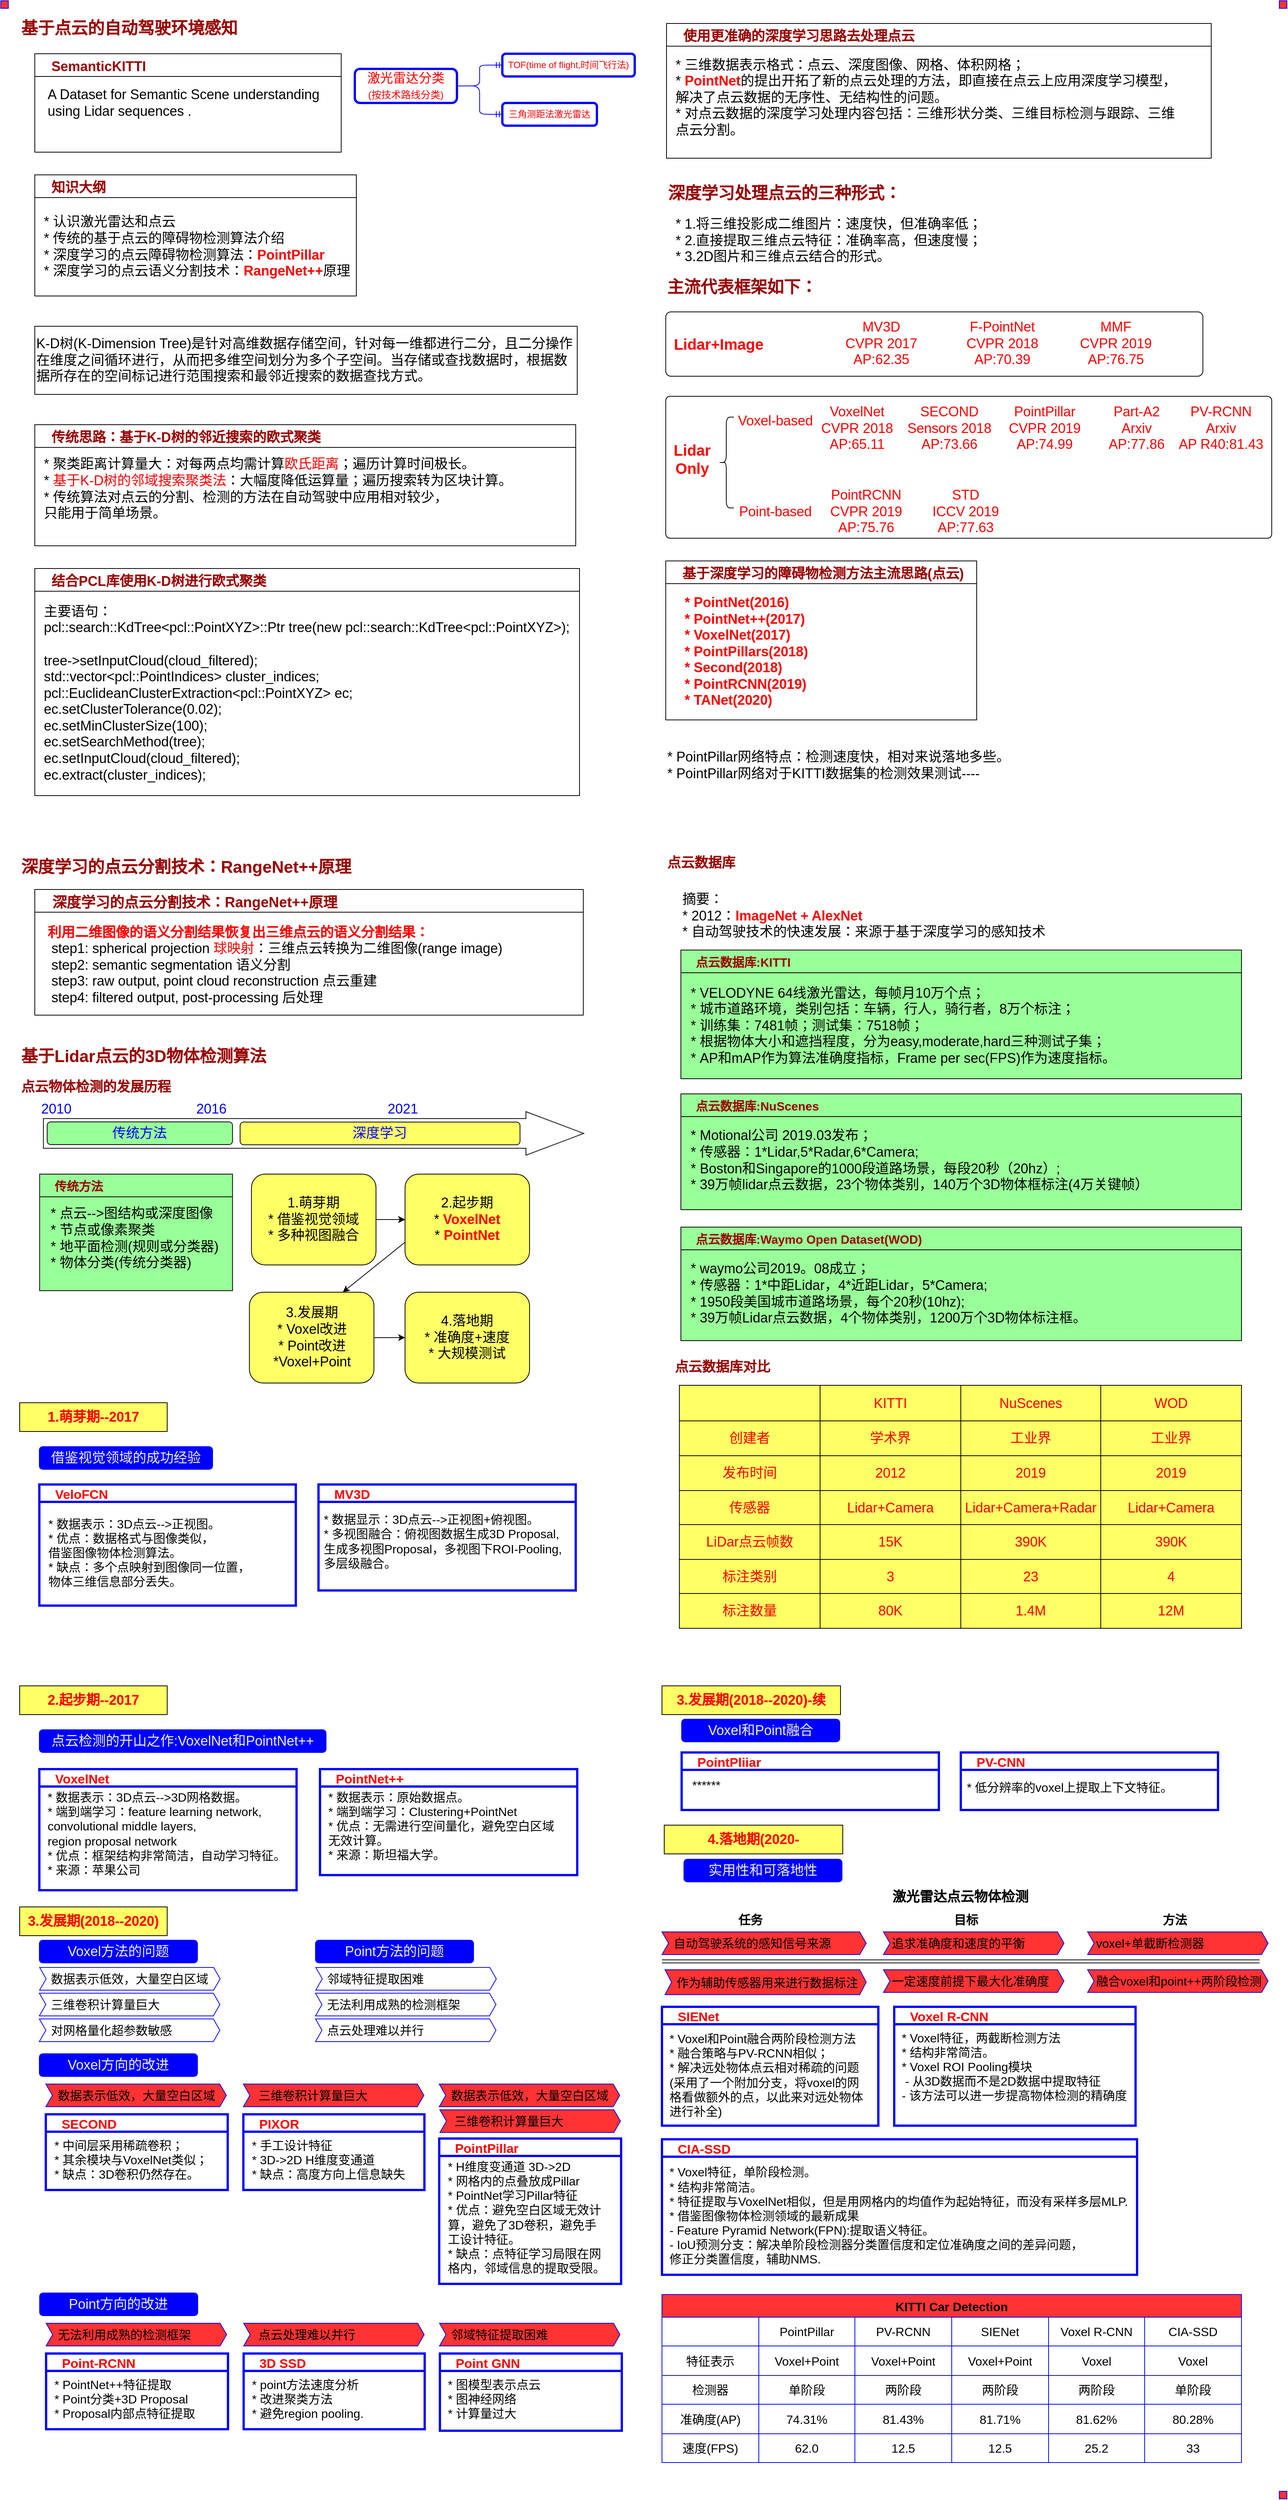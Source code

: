 <mxfile>
    <diagram id="FFGA-1a42GqgyU108d1H" name="第 1 页">
        <mxGraphModel dx="1189" dy="551" grid="1" gridSize="10" guides="1" tooltips="1" connect="1" arrows="1" fold="1" page="1" pageScale="1" pageWidth="850" pageHeight="1100" background="#ffffff" math="0" shadow="0">
            <root>
                <mxCell id="0"/>
                <mxCell id="1" parent="0"/>
                <mxCell id="53" value="" style="rounded=1;whiteSpace=wrap;html=1;fontSize=18;fontColor=#FF0000;strokeColor=#000000;fillColor=none;arcSize=3;" parent="1" vertex="1">
                    <mxGeometry x="879" y="522.5" width="801" height="187.5" as="geometry"/>
                </mxCell>
                <mxCell id="41" value="" style="rounded=1;whiteSpace=wrap;html=1;fontSize=18;fontColor=#FF0000;strokeColor=#000000;fillColor=none;arcSize=8;" parent="1" vertex="1">
                    <mxGeometry x="879" y="411" width="710" height="85" as="geometry"/>
                </mxCell>
                <mxCell id="2" value="基于点云的自动驾驶环境感知" style="text;html=1;strokeColor=none;fillColor=none;align=left;verticalAlign=middle;whiteSpace=wrap;rounded=0;fontSize=22;fontColor=#990000;fontStyle=1" parent="1" vertex="1">
                    <mxGeometry x="25" y="22" width="335" height="30" as="geometry"/>
                </mxCell>
                <mxCell id="5" value="    SemanticKITTI" style="swimlane;fontSize=18;fontColor=#990000;strokeColor=#000000;fillColor=none;startSize=30;align=left;" parent="1" vertex="1">
                    <mxGeometry x="45" y="70" width="405" height="130" as="geometry">
                        <mxRectangle x="30" y="70" width="190" height="30" as="alternateBounds"/>
                    </mxGeometry>
                </mxCell>
                <mxCell id="6" value="A Dataset for Semantic Scene understanding &lt;br&gt;using Lidar sequences ." style="text;html=1;align=left;verticalAlign=middle;resizable=0;points=[];autosize=1;strokeColor=none;fillColor=none;fontSize=18;fontColor=#000000;" parent="5" vertex="1">
                    <mxGeometry x="15" y="40" width="370" height="50" as="geometry"/>
                </mxCell>
                <mxCell id="7" value="    知识大纲" style="swimlane;fontSize=18;fontColor=#990000;strokeColor=#000000;fillColor=none;startSize=30;align=left;" parent="1" vertex="1">
                    <mxGeometry x="45" y="230" width="425" height="160" as="geometry">
                        <mxRectangle x="25" y="220" width="395" height="30" as="alternateBounds"/>
                    </mxGeometry>
                </mxCell>
                <mxCell id="8" value="* 认识激光雷达和点云&lt;br&gt;* 传统的基于点云的障碍物检测算法介绍&lt;br&gt;* 深度学习的点云障碍物检测算法：&lt;b&gt;&lt;font color=&quot;#ff0000&quot;&gt;PointPillar&lt;/font&gt;&lt;/b&gt;&lt;br&gt;* 深度学习的点云语义分割技术：&lt;font color=&quot;#ff0000&quot;&gt;&lt;b&gt;RangeNet++&lt;/b&gt;&lt;/font&gt;原理" style="text;html=1;align=left;verticalAlign=middle;resizable=0;points=[];autosize=1;strokeColor=none;fillColor=none;fontSize=18;fontColor=#000000;" parent="7" vertex="1">
                    <mxGeometry x="10" y="50" width="420" height="90" as="geometry"/>
                </mxCell>
                <mxCell id="9" value="激光雷达分类&lt;br&gt;&lt;font style=&quot;font-size: 13px&quot;&gt;(按技术路线分类)&lt;/font&gt;" style="rounded=1;whiteSpace=wrap;html=1;fontSize=17;fontColor=#FF0000;strokeColor=#0000FF;strokeWidth=3;fillColor=none;" parent="1" vertex="1">
                    <mxGeometry x="468" y="90" width="135" height="45" as="geometry"/>
                </mxCell>
                <mxCell id="10" value="TOF(time of flight,时间飞行法)" style="rounded=1;whiteSpace=wrap;html=1;fontSize=12;fontColor=#FF0000;strokeColor=#0000FF;strokeWidth=3;fillColor=none;" parent="1" vertex="1">
                    <mxGeometry x="663" y="70" width="175" height="30" as="geometry"/>
                </mxCell>
                <mxCell id="14" value="三角测距法激光雷达" style="rounded=1;whiteSpace=wrap;html=1;fontSize=12;fontColor=#FF0000;strokeColor=#0000FF;strokeWidth=3;fillColor=none;" parent="1" vertex="1">
                    <mxGeometry x="663" y="135" width="125" height="30" as="geometry"/>
                </mxCell>
                <mxCell id="15" value="" style="edgeStyle=entityRelationEdgeStyle;fontSize=12;html=1;endArrow=ERmandOne;fontColor=#FF0000;strokeColor=#0000FF;fillColor=#33FF33;exitX=1;exitY=0.5;exitDx=0;exitDy=0;entryX=0;entryY=0.5;entryDx=0;entryDy=0;" parent="1" source="9" target="10" edge="1">
                    <mxGeometry width="100" height="100" relative="1" as="geometry">
                        <mxPoint x="603" y="145" as="sourcePoint"/>
                        <mxPoint x="663" y="105" as="targetPoint"/>
                    </mxGeometry>
                </mxCell>
                <mxCell id="19" value="" style="edgeStyle=entityRelationEdgeStyle;fontSize=12;html=1;endArrow=ERmandOne;fontColor=#FF0000;strokeColor=#0000FF;fillColor=#33FF33;exitX=1;exitY=0.5;exitDx=0;exitDy=0;entryX=0;entryY=0.5;entryDx=0;entryDy=0;" parent="1" source="9" target="14" edge="1">
                    <mxGeometry width="100" height="100" relative="1" as="geometry">
                        <mxPoint x="603" y="265" as="sourcePoint"/>
                        <mxPoint x="663" y="225" as="targetPoint"/>
                    </mxGeometry>
                </mxCell>
                <mxCell id="22" value="    传统思路：基于K-D树的邻近搜索的欧式聚类" style="swimlane;fontSize=18;fontColor=#990000;strokeColor=#000000;fillColor=none;startSize=30;align=left;" parent="1" vertex="1">
                    <mxGeometry x="45" y="560" width="715" height="160" as="geometry">
                        <mxRectangle x="25" y="220" width="395" height="30" as="alternateBounds"/>
                    </mxGeometry>
                </mxCell>
                <mxCell id="23" value="* 聚类距离计算量大：对每两点均需计算&lt;font color=&quot;#ff0000&quot;&gt;欧氏距离&lt;/font&gt;；遍历计算时间极长。&lt;br&gt;* &lt;font color=&quot;#ff0000&quot;&gt;基于K-D树的邻域搜索聚类法&lt;/font&gt;：大幅度降低运算量；遍历搜索转为区块计算。&lt;br&gt;* 传统算法对点云的分割、检测的方法在自动驾驶中应用相对较少，&lt;br&gt;只能用于简单场景。" style="text;html=1;align=left;verticalAlign=middle;resizable=0;points=[];autosize=1;strokeColor=none;fillColor=none;fontSize=18;fontColor=#000000;" parent="22" vertex="1">
                    <mxGeometry x="10" y="40" width="630" height="90" as="geometry"/>
                </mxCell>
                <mxCell id="26" value="K-D树(K-Dimension Tree)是针对高维数据存储空间，针对每一维都进行二分，且二分操作在维度之间循环进行，从而把多维空间划分为多个子空间。当存储或查找数据时，根据数据所存在的空间标记进行范围搜索和最邻近搜索的数据查找方式。" style="rounded=0;whiteSpace=wrap;html=1;fontSize=18;fontColor=#000000;fillColor=none;strokeColor=#000000;align=left;" parent="1" vertex="1">
                    <mxGeometry x="45" y="430" width="717" height="90" as="geometry"/>
                </mxCell>
                <mxCell id="27" value="    结合PCL库使用K-D树进行欧式聚类" style="swimlane;fontSize=18;fontColor=#990000;strokeColor=#000000;fillColor=none;startSize=30;align=left;" parent="1" vertex="1">
                    <mxGeometry x="45" y="750" width="720" height="300" as="geometry">
                        <mxRectangle x="25" y="220" width="395" height="30" as="alternateBounds"/>
                    </mxGeometry>
                </mxCell>
                <mxCell id="28" value="主要语句：&lt;br&gt;pcl::search::KdTree&amp;lt;pcl::PointXYZ&amp;gt;::Ptr tree(new pcl::search::KdTree&amp;lt;pcl::PointXYZ&amp;gt;);&lt;br&gt;&lt;br&gt;tree-&amp;gt;setInputCloud(cloud_filtered);&lt;br&gt;std::vector&amp;lt;pcl::PointIndices&amp;gt; cluster_indices;&lt;br&gt;pcl::EuclideanClusterExtraction&amp;lt;pcl::PointXYZ&amp;gt; ec;&lt;br&gt;ec.setClusterTolerance(0.02);&lt;br&gt;ec.setMinClusterSize(100);&lt;br&gt;ec.setSearchMethod(tree);&lt;br&gt;ec.setInputCloud(cloud_filtered);&lt;br&gt;ec.extract(cluster_indices);" style="text;html=1;align=left;verticalAlign=middle;resizable=0;points=[];autosize=1;strokeColor=none;fillColor=none;fontSize=18;fontColor=#000000;" parent="27" vertex="1">
                    <mxGeometry x="10" y="40" width="710" height="250" as="geometry"/>
                </mxCell>
                <mxCell id="29" value="    使用更准确的深度学习思路去处理点云" style="swimlane;fontSize=18;fontColor=#990000;strokeColor=#000000;fillColor=none;startSize=30;align=left;" parent="1" vertex="1">
                    <mxGeometry x="880" y="30" width="720" height="178" as="geometry">
                        <mxRectangle x="25" y="220" width="395" height="30" as="alternateBounds"/>
                    </mxGeometry>
                </mxCell>
                <mxCell id="30" value="* 三维数据表示格式：点云、深度图像、网格、体积网格；&lt;br&gt;* &lt;b&gt;&lt;font color=&quot;#ff0000&quot;&gt;PointNet&lt;/font&gt;&lt;/b&gt;的提出开拓了新的点云处理的方法，即直接在点云上应用深度学习模型，&lt;br&gt;解决了点云数据的无序性、无结构性的问题。&lt;br&gt;* 对点云数据的深度学习处理内容包括：三维形状分类、三维目标检测与跟踪、三维&lt;br&gt;点云分割。" style="text;html=1;align=left;verticalAlign=middle;resizable=0;points=[];autosize=1;strokeColor=none;fillColor=none;fontSize=18;fontColor=#000000;" parent="29" vertex="1">
                    <mxGeometry x="10" y="38" width="680" height="120" as="geometry"/>
                </mxCell>
                <mxCell id="32" value="* 1.将三维投影成二维图片：速度快，但准确率低；&lt;br&gt;* 2.直接提取三维点云特征：准确率高，但速度慢；&lt;br&gt;* 3.2D图片和三维点云结合的形式。" style="text;html=1;align=left;verticalAlign=middle;resizable=0;points=[];autosize=1;strokeColor=none;fillColor=none;fontSize=18;fontColor=#000000;" parent="1" vertex="1">
                    <mxGeometry x="890" y="282" width="420" height="70" as="geometry"/>
                </mxCell>
                <mxCell id="34" value="深度学习处理点云的三种形式：" style="text;html=1;strokeColor=none;fillColor=none;align=left;verticalAlign=middle;whiteSpace=wrap;rounded=0;fontSize=22;fontColor=#990000;fontStyle=1" parent="1" vertex="1">
                    <mxGeometry x="880" y="240" width="335" height="30" as="geometry"/>
                </mxCell>
                <mxCell id="35" value="Lidar+Image" style="text;html=1;strokeColor=none;fillColor=none;align=center;verticalAlign=middle;whiteSpace=wrap;rounded=0;fontSize=20;fontColor=#FF0000;fontStyle=1" parent="1" vertex="1">
                    <mxGeometry x="889" y="438" width="120" height="30" as="geometry"/>
                </mxCell>
                <mxCell id="38" value="MV3D&lt;br&gt;CVPR 2017&lt;br&gt;AP:62.35" style="text;html=1;strokeColor=none;fillColor=none;align=center;verticalAlign=middle;whiteSpace=wrap;rounded=0;fontSize=18;fontColor=#FF0000;" parent="1" vertex="1">
                    <mxGeometry x="1109" y="428" width="110" height="50" as="geometry"/>
                </mxCell>
                <mxCell id="39" value="MMF&lt;br&gt;CVPR 2019&lt;br&gt;AP:76.75" style="text;html=1;strokeColor=none;fillColor=none;align=center;verticalAlign=middle;whiteSpace=wrap;rounded=0;fontSize=18;fontColor=#FF0000;" parent="1" vertex="1">
                    <mxGeometry x="1419" y="428" width="110" height="50" as="geometry"/>
                </mxCell>
                <mxCell id="40" value="F-PointNet&lt;br&gt;CVPR 2018&lt;br&gt;AP:70.39" style="text;html=1;strokeColor=none;fillColor=none;align=center;verticalAlign=middle;whiteSpace=wrap;rounded=0;fontSize=18;fontColor=#FF0000;" parent="1" vertex="1">
                    <mxGeometry x="1269" y="428" width="110" height="50" as="geometry"/>
                </mxCell>
                <mxCell id="42" value="" style="shape=curlyBracket;whiteSpace=wrap;html=1;rounded=1;fontSize=18;fontColor=#FF0000;strokeColor=#000000;fillColor=none;" parent="1" vertex="1">
                    <mxGeometry x="949" y="550" width="20" height="120" as="geometry"/>
                </mxCell>
                <mxCell id="43" value="Lidar &lt;br&gt;Only" style="text;html=1;strokeColor=none;fillColor=none;align=center;verticalAlign=middle;whiteSpace=wrap;rounded=0;fontSize=20;fontColor=#FF0000;fontStyle=1" parent="1" vertex="1">
                    <mxGeometry x="879" y="590" width="70" height="30" as="geometry"/>
                </mxCell>
                <mxCell id="44" value="Voxel-based" style="text;html=1;strokeColor=none;fillColor=none;align=center;verticalAlign=middle;whiteSpace=wrap;rounded=0;fontSize=18;fontColor=#FF0000;" parent="1" vertex="1">
                    <mxGeometry x="969" y="540" width="110" height="30" as="geometry"/>
                </mxCell>
                <mxCell id="45" value="Point-based" style="text;html=1;strokeColor=none;fillColor=none;align=center;verticalAlign=middle;whiteSpace=wrap;rounded=0;fontSize=18;fontColor=#FF0000;" parent="1" vertex="1">
                    <mxGeometry x="969" y="660" width="110" height="30" as="geometry"/>
                </mxCell>
                <mxCell id="46" value="VoxelNet&lt;br&gt;CVPR 2018&lt;br&gt;AP:65.11" style="text;html=1;strokeColor=none;fillColor=none;align=center;verticalAlign=middle;whiteSpace=wrap;rounded=0;fontSize=18;fontColor=#FF0000;" parent="1" vertex="1">
                    <mxGeometry x="1082" y="540" width="100" height="50" as="geometry"/>
                </mxCell>
                <mxCell id="47" value="PointPillar&lt;br&gt;CVPR 2019&lt;br&gt;AP:74.99" style="text;html=1;strokeColor=none;fillColor=none;align=center;verticalAlign=middle;whiteSpace=wrap;rounded=0;fontSize=18;fontColor=#FF0000;" parent="1" vertex="1">
                    <mxGeometry x="1330" y="540" width="100" height="50" as="geometry"/>
                </mxCell>
                <mxCell id="48" value="SECOND&lt;br&gt;Sensors 2018&lt;br&gt;AP:73.66" style="text;html=1;strokeColor=none;fillColor=none;align=center;verticalAlign=middle;whiteSpace=wrap;rounded=0;fontSize=18;fontColor=#FF0000;" parent="1" vertex="1">
                    <mxGeometry x="1195" y="540" width="118" height="50" as="geometry"/>
                </mxCell>
                <mxCell id="49" value="PV-RCNN&lt;br&gt;Arxiv&lt;br&gt;AP R40:81.43" style="text;html=1;strokeColor=none;fillColor=none;align=center;verticalAlign=middle;whiteSpace=wrap;rounded=0;fontSize=18;fontColor=#FF0000;" parent="1" vertex="1">
                    <mxGeometry x="1553" y="540" width="120" height="50" as="geometry"/>
                </mxCell>
                <mxCell id="50" value="Part-A2&lt;br&gt;Arxiv&lt;br&gt;AP:77.86" style="text;html=1;strokeColor=none;fillColor=none;align=center;verticalAlign=middle;whiteSpace=wrap;rounded=0;fontSize=18;fontColor=#FF0000;" parent="1" vertex="1">
                    <mxGeometry x="1450" y="540" width="103" height="50" as="geometry"/>
                </mxCell>
                <mxCell id="51" value="PointRCNN&lt;br&gt;CVPR 2019&lt;br&gt;AP:75.76" style="text;html=1;strokeColor=none;fillColor=none;align=center;verticalAlign=middle;whiteSpace=wrap;rounded=0;fontSize=18;fontColor=#FF0000;" parent="1" vertex="1">
                    <mxGeometry x="1094" y="650" width="100" height="50" as="geometry"/>
                </mxCell>
                <mxCell id="52" value="STD&lt;br&gt;ICCV 2019&lt;br&gt;AP:77.63" style="text;html=1;strokeColor=none;fillColor=none;align=center;verticalAlign=middle;whiteSpace=wrap;rounded=0;fontSize=18;fontColor=#FF0000;" parent="1" vertex="1">
                    <mxGeometry x="1224" y="650" width="103" height="50" as="geometry"/>
                </mxCell>
                <mxCell id="54" value="主流代表框架如下：" style="text;html=1;strokeColor=none;fillColor=none;align=left;verticalAlign=middle;whiteSpace=wrap;rounded=0;fontSize=22;fontColor=#990000;fontStyle=1" parent="1" vertex="1">
                    <mxGeometry x="879" y="364" width="211" height="30" as="geometry"/>
                </mxCell>
                <mxCell id="55" value="    基于深度学习的障碍物检测方法主流思路(点云)" style="swimlane;fontSize=18;fontColor=#990000;strokeColor=#000000;fillColor=none;startSize=30;align=left;" parent="1" vertex="1">
                    <mxGeometry x="879" y="740" width="411" height="210" as="geometry">
                        <mxRectangle x="25" y="220" width="395" height="30" as="alternateBounds"/>
                    </mxGeometry>
                </mxCell>
                <mxCell id="56" value="* PointNet(2016)&lt;br&gt;* PointNet++(2017)&lt;br&gt;* VoxelNet(2017)&lt;br&gt;* PointPillars(2018)&lt;br&gt;* Second(2018)&lt;br&gt;* PointRCNN(2019)&lt;br&gt;* TANet(2020)" style="text;html=1;align=left;verticalAlign=middle;resizable=0;points=[];autosize=1;strokeColor=none;fillColor=none;fontSize=18;fontColor=#FF0000;fontStyle=1" parent="55" vertex="1">
                    <mxGeometry x="23" y="40" width="180" height="160" as="geometry"/>
                </mxCell>
                <mxCell id="57" value="* PointPillar网络特点：检测速度快，相对来说落地多些。&lt;br&gt;* PointPillar网络对于KITTI数据集的检测效果测试----" style="text;html=1;strokeColor=none;fillColor=none;align=left;verticalAlign=middle;whiteSpace=wrap;rounded=0;fontColor=#000000;fontSize=18;" parent="1" vertex="1">
                    <mxGeometry x="879" y="970" width="481" height="80" as="geometry"/>
                </mxCell>
                <mxCell id="58" value="深度学习的点云分割技术：RangeNet++原理" style="text;html=1;strokeColor=none;fillColor=none;align=left;verticalAlign=middle;whiteSpace=wrap;rounded=0;fontSize=22;fontColor=#990000;fontStyle=1" parent="1" vertex="1">
                    <mxGeometry x="25" y="1130" width="455" height="30" as="geometry"/>
                </mxCell>
                <mxCell id="61" value="    深度学习的点云分割技术：RangeNet++原理" style="swimlane;fontSize=19;fontColor=#990000;strokeColor=#000000;fillColor=none;startSize=30;align=left;" parent="1" vertex="1">
                    <mxGeometry x="45" y="1174" width="725" height="166" as="geometry">
                        <mxRectangle x="25" y="220" width="395" height="30" as="alternateBounds"/>
                    </mxGeometry>
                </mxCell>
                <mxCell id="62" value="&lt;b&gt;&lt;font color=&quot;#ff0000&quot;&gt;利用二维图像的语义分割结果恢复出三维点云的语义分割结果：&lt;/font&gt;&lt;/b&gt;&lt;br&gt;&amp;nbsp;step1: spherical projection &lt;font color=&quot;#ff0000&quot;&gt;球映射&lt;/font&gt;：三维点云转换为二维图像(range image)&lt;br&gt;&amp;nbsp;step2: semantic segmentation 语义分割&lt;br&gt;&amp;nbsp;step3: raw output, point cloud reconstruction 点云重建&lt;br&gt;&amp;nbsp;step4: filtered output, post-processing 后处理" style="text;html=1;align=left;verticalAlign=middle;resizable=0;points=[];autosize=1;strokeColor=none;fillColor=none;fontSize=18;fontColor=#000000;" parent="61" vertex="1">
                    <mxGeometry x="15" y="40" width="620" height="120" as="geometry"/>
                </mxCell>
                <mxCell id="63" value="基于Lidar点云的3D物体检测算法" style="text;html=1;strokeColor=none;fillColor=none;align=left;verticalAlign=middle;whiteSpace=wrap;rounded=0;fontSize=22;fontColor=#990000;fontStyle=1" parent="1" vertex="1">
                    <mxGeometry x="25" y="1380" width="355" height="30" as="geometry"/>
                </mxCell>
                <mxCell id="64" value="点云物体检测的发展历程" style="text;html=1;strokeColor=none;fillColor=none;align=left;verticalAlign=middle;whiteSpace=wrap;rounded=0;fontSize=18;fontColor=#990000;fontStyle=1" parent="1" vertex="1">
                    <mxGeometry x="25" y="1420" width="225" height="30" as="geometry"/>
                </mxCell>
                <mxCell id="76" value="    传统方法" style="swimlane;fontSize=16;fontColor=#990000;strokeColor=#000000;fillColor=#99FF99;startSize=30;align=left;swimlaneFillColor=#99FF99;" parent="1" vertex="1">
                    <mxGeometry x="51.37" y="1550" width="255" height="154" as="geometry">
                        <mxRectangle x="25" y="220" width="395" height="30" as="alternateBounds"/>
                    </mxGeometry>
                </mxCell>
                <mxCell id="77" value="* 点云--&amp;gt;图结构或深度图像&lt;br&gt;* 节点或像素聚类&lt;br&gt;* 地平面检测(规则或分类器)&lt;br&gt;* 物体分类(传统分类器)" style="text;html=1;align=left;verticalAlign=middle;resizable=0;points=[];autosize=1;strokeColor=none;fillColor=none;fontSize=18;fontColor=#000000;" parent="76" vertex="1">
                    <mxGeometry x="12.5" y="40" width="240" height="90" as="geometry"/>
                </mxCell>
                <mxCell id="78" value="" style="group" parent="1" vertex="1" connectable="0">
                    <mxGeometry x="51.37" y="1457" width="719.255" height="68.005" as="geometry"/>
                </mxCell>
                <mxCell id="65" value="" style="shape=singleArrow;direction=north;whiteSpace=wrap;html=1;fontSize=18;rotation=90;arrowWidth=0.683;arrowSize=0.107;fillColor=none;strokeColor=#000000;" parent="78" vertex="1">
                    <mxGeometry x="333.38" y="-317.87" width="57.5" height="714.25" as="geometry"/>
                </mxCell>
                <mxCell id="67" value="&lt;font color=&quot;#0000ff&quot;&gt;传统方法&lt;/font&gt;" style="rounded=1;whiteSpace=wrap;html=1;fontSize=18;strokeColor=#000000;fillColor=#99FF99;" parent="78" vertex="1">
                    <mxGeometry x="10" y="24" width="245" height="30" as="geometry"/>
                </mxCell>
                <mxCell id="68" value="&lt;font color=&quot;#0000ff&quot;&gt;深度学习&lt;/font&gt;" style="rounded=1;whiteSpace=wrap;html=1;fontSize=18;strokeColor=#000000;fillColor=#FFFF66;" parent="78" vertex="1">
                    <mxGeometry x="265" y="24.25" width="370" height="30" as="geometry"/>
                </mxCell>
                <mxCell id="70" value="2010" style="text;html=1;strokeColor=none;fillColor=none;align=center;verticalAlign=middle;whiteSpace=wrap;rounded=0;fontSize=18;fontColor=#0000FF;" parent="78" vertex="1">
                    <mxGeometry width="45" height="14" as="geometry"/>
                </mxCell>
                <mxCell id="71" value="2016" style="text;html=1;strokeColor=none;fillColor=none;align=center;verticalAlign=middle;whiteSpace=wrap;rounded=0;fontSize=18;fontColor=#0000FF;" parent="78" vertex="1">
                    <mxGeometry x="205" width="45" height="14" as="geometry"/>
                </mxCell>
                <mxCell id="72" value="2021" style="text;html=1;strokeColor=none;fillColor=none;align=center;verticalAlign=middle;whiteSpace=wrap;rounded=0;fontSize=18;fontColor=#0000FF;" parent="78" vertex="1">
                    <mxGeometry x="458" width="45" height="14" as="geometry"/>
                </mxCell>
                <mxCell id="86" value="" style="edgeStyle=none;html=1;fontSize=18;fontColor=#000000;" parent="1" source="79" target="83" edge="1">
                    <mxGeometry relative="1" as="geometry"/>
                </mxCell>
                <mxCell id="87" style="edgeStyle=none;html=1;exitX=1;exitY=0.5;exitDx=0;exitDy=0;entryX=0;entryY=0.5;entryDx=0;entryDy=0;fontSize=18;fontColor=#000000;strokeColor=#000000;" parent="1" source="79" target="83" edge="1">
                    <mxGeometry relative="1" as="geometry"/>
                </mxCell>
                <mxCell id="79" value="1.萌芽期&lt;br style=&quot;font-size: 18px;&quot;&gt;* 借鉴视觉领域&lt;br style=&quot;font-size: 18px;&quot;&gt;* 多种视图融合" style="rounded=1;whiteSpace=wrap;html=1;fontSize=18;fontColor=#000000;strokeColor=#000000;fillColor=#FFFF66;align=center;" parent="1" vertex="1">
                    <mxGeometry x="331.37" y="1550" width="164.63" height="120" as="geometry"/>
                </mxCell>
                <mxCell id="88" style="edgeStyle=none;html=1;exitX=0;exitY=0.75;exitDx=0;exitDy=0;entryX=0.75;entryY=0;entryDx=0;entryDy=0;fontSize=18;fontColor=#000000;strokeColor=#000000;" parent="1" source="83" target="84" edge="1">
                    <mxGeometry relative="1" as="geometry"/>
                </mxCell>
                <mxCell id="83" value="2.起步期&lt;br&gt;* &lt;font color=&quot;#ff0000&quot;&gt;&lt;b&gt;VoxelNet&lt;/b&gt;&lt;/font&gt;&lt;br&gt;* &lt;b&gt;&lt;font color=&quot;#ff0000&quot;&gt;PointNet&lt;/font&gt;&lt;/b&gt;" style="rounded=1;whiteSpace=wrap;html=1;fontSize=18;fontColor=#000000;strokeColor=#000000;fillColor=#FFFF66;align=center;" parent="1" vertex="1">
                    <mxGeometry x="534.37" y="1550" width="164.63" height="120" as="geometry"/>
                </mxCell>
                <mxCell id="89" style="edgeStyle=none;html=1;exitX=1;exitY=0.5;exitDx=0;exitDy=0;entryX=0;entryY=0.5;entryDx=0;entryDy=0;fontSize=18;fontColor=#000000;strokeColor=#000000;" parent="1" source="84" target="85" edge="1">
                    <mxGeometry relative="1" as="geometry"/>
                </mxCell>
                <mxCell id="84" value="3.发展期&lt;br&gt;* Voxel改进&lt;br&gt;* Point改进&lt;br&gt;*Voxel+Point" style="rounded=1;whiteSpace=wrap;html=1;fontSize=18;fontColor=#000000;strokeColor=#000000;fillColor=#FFFF66;align=center;" parent="1" vertex="1">
                    <mxGeometry x="328.68" y="1706" width="164.63" height="120" as="geometry"/>
                </mxCell>
                <mxCell id="85" value="4.落地期&lt;br&gt;* 准确度+速度&lt;br&gt;* 大规模测试" style="rounded=1;whiteSpace=wrap;html=1;fontSize=18;fontColor=#000000;strokeColor=#000000;fillColor=#FFFF66;align=center;" parent="1" vertex="1">
                    <mxGeometry x="534.37" y="1706" width="164.63" height="120" as="geometry"/>
                </mxCell>
                <mxCell id="90" value="点云数据库" style="text;html=1;strokeColor=none;fillColor=none;align=left;verticalAlign=middle;whiteSpace=wrap;rounded=0;fontSize=18;fontColor=#990000;fontStyle=1" parent="1" vertex="1">
                    <mxGeometry x="879" y="1124" width="115" height="30" as="geometry"/>
                </mxCell>
                <mxCell id="91" value="    点云数据库:KITTI" style="swimlane;fontSize=16;fontColor=#990000;strokeColor=#000000;fillColor=#99FF99;startSize=30;align=left;swimlaneFillColor=#99FF99;" parent="1" vertex="1">
                    <mxGeometry x="899" y="1254" width="741" height="170" as="geometry">
                        <mxRectangle x="25" y="220" width="395" height="30" as="alternateBounds"/>
                    </mxGeometry>
                </mxCell>
                <mxCell id="93" value="* VELODYNE 64线激光雷达，每帧月10万个点；&lt;br&gt;* 城市道路环境，类别包括：车辆，行人，骑行者，8万个标注；&lt;br&gt;* 训练集：7481帧；测试集：7518帧；&lt;br&gt;* 根据物体大小和遮挡程度，分为easy,moderate,hard三种测试子集；&lt;br&gt;* AP和mAP作为算法准确度指标，Frame per sec(FPS)作为速度指标。" style="text;html=1;align=left;verticalAlign=middle;resizable=0;points=[];autosize=1;strokeColor=none;fillColor=none;fontSize=18;fontColor=#000000;" parent="91" vertex="1">
                    <mxGeometry x="11.0" y="40" width="580" height="120" as="geometry"/>
                </mxCell>
                <mxCell id="92" value="摘要：&lt;br&gt;* 2012：&lt;b&gt;&lt;font color=&quot;#ff0000&quot;&gt;ImageNet + AlexNet&lt;/font&gt;&lt;/b&gt;&lt;br&gt;* 自动驾驶技术的快速发展：来源于基于深度学习的感知技术" style="text;html=1;align=left;verticalAlign=middle;resizable=0;points=[];autosize=1;strokeColor=none;fillColor=none;fontSize=18;fontColor=#000000;" parent="1" vertex="1">
                    <mxGeometry x="899" y="1174" width="500" height="70" as="geometry"/>
                </mxCell>
                <mxCell id="94" value="    点云数据库:NuScenes" style="swimlane;fontSize=16;fontColor=#990000;strokeColor=#000000;fillColor=#99FF99;startSize=30;align=left;swimlaneFillColor=#99FF99;" parent="1" vertex="1">
                    <mxGeometry x="899" y="1444" width="741" height="153" as="geometry">
                        <mxRectangle x="25" y="220" width="395" height="30" as="alternateBounds"/>
                    </mxGeometry>
                </mxCell>
                <mxCell id="95" value="* Motional公司 2019.03发布；&lt;br&gt;* 传感器：1*Lidar,5*Radar,6*Camera;&lt;br&gt;* Boston和Singapore的1000段道路场景，每段20秒（20hz）;&lt;br&gt;* 39万帧lidar点云数据，23个物体类别，140万个3D物体框标注(4万关键帧）" style="text;html=1;align=left;verticalAlign=middle;resizable=0;points=[];autosize=1;strokeColor=none;fillColor=none;fontSize=18;fontColor=#000000;" parent="94" vertex="1">
                    <mxGeometry x="11.0" y="43" width="620" height="90" as="geometry"/>
                </mxCell>
                <mxCell id="96" value="    点云数据库:Waymo Open Dataset(WOD)" style="swimlane;fontSize=16;fontColor=#990000;strokeColor=#000000;fillColor=#99FF99;startSize=30;align=left;swimlaneFillColor=#99FF99;" parent="1" vertex="1">
                    <mxGeometry x="899" y="1620" width="741" height="150" as="geometry">
                        <mxRectangle x="25" y="220" width="395" height="30" as="alternateBounds"/>
                    </mxGeometry>
                </mxCell>
                <mxCell id="97" value="* waymo公司2019。08成立；&lt;br&gt;* 传感器：1*中距Lidar，4*近距Lidar，5*Camera;&lt;br&gt;* 1950段美国城市道路场景，每个20秒(10hz);&lt;br&gt;* 39万帧Lidar点云数据，4个物体类别，1200万个3D物体标注框。" style="text;html=1;align=left;verticalAlign=middle;resizable=0;points=[];autosize=1;strokeColor=none;fillColor=none;fontSize=18;fontColor=#000000;" parent="96" vertex="1">
                    <mxGeometry x="11.0" y="43" width="540" height="90" as="geometry"/>
                </mxCell>
                <mxCell id="98" value="" style="shape=table;html=1;whiteSpace=wrap;startSize=0;container=1;collapsible=0;childLayout=tableLayout;fontSize=18;fontColor=#FF0000;strokeColor=#000000;fillColor=#FFFF66;" parent="1" vertex="1">
                    <mxGeometry x="897" y="1829" width="743" height="321" as="geometry"/>
                </mxCell>
                <mxCell id="145" style="shape=partialRectangle;html=1;whiteSpace=wrap;collapsible=0;dropTarget=0;pointerEvents=0;fillColor=none;top=0;left=0;bottom=0;right=0;points=[[0,0.5],[1,0.5]];portConstraint=eastwest;fontSize=18;fontColor=#FF0000;strokeColor=#000000;" parent="98" vertex="1">
                    <mxGeometry width="743" height="47" as="geometry"/>
                </mxCell>
                <mxCell id="146" style="shape=partialRectangle;html=1;whiteSpace=wrap;connectable=0;fillColor=none;top=0;left=0;bottom=0;right=0;overflow=hidden;pointerEvents=1;fontSize=18;fontColor=#FF0000;strokeColor=#000000;" parent="145" vertex="1">
                    <mxGeometry width="186" height="47" as="geometry">
                        <mxRectangle width="186" height="47" as="alternateBounds"/>
                    </mxGeometry>
                </mxCell>
                <mxCell id="147" value="KITTI" style="shape=partialRectangle;html=1;whiteSpace=wrap;connectable=0;fillColor=none;top=0;left=0;bottom=0;right=0;overflow=hidden;pointerEvents=1;fontSize=18;fontColor=#FF0000;strokeColor=#000000;" parent="145" vertex="1">
                    <mxGeometry x="186" width="186" height="47" as="geometry">
                        <mxRectangle width="186" height="47" as="alternateBounds"/>
                    </mxGeometry>
                </mxCell>
                <mxCell id="148" value="NuScenes" style="shape=partialRectangle;html=1;whiteSpace=wrap;connectable=0;fillColor=none;top=0;left=0;bottom=0;right=0;overflow=hidden;pointerEvents=1;fontSize=18;fontColor=#FF0000;strokeColor=#000000;" parent="145" vertex="1">
                    <mxGeometry x="372" width="185" height="47" as="geometry">
                        <mxRectangle width="185" height="47" as="alternateBounds"/>
                    </mxGeometry>
                </mxCell>
                <mxCell id="149" value="WOD" style="shape=partialRectangle;html=1;whiteSpace=wrap;connectable=0;fillColor=none;top=0;left=0;bottom=0;right=0;overflow=hidden;pointerEvents=1;fontSize=18;fontColor=#FF0000;strokeColor=#000000;" parent="145" vertex="1">
                    <mxGeometry x="557" width="186" height="47" as="geometry">
                        <mxRectangle width="186" height="47" as="alternateBounds"/>
                    </mxGeometry>
                </mxCell>
                <mxCell id="99" value="" style="shape=partialRectangle;html=1;whiteSpace=wrap;collapsible=0;dropTarget=0;pointerEvents=0;fillColor=none;top=0;left=0;bottom=0;right=0;points=[[0,0.5],[1,0.5]];portConstraint=eastwest;fontSize=18;fontColor=#FF0000;strokeColor=#000000;" parent="98" vertex="1">
                    <mxGeometry y="47" width="743" height="46" as="geometry"/>
                </mxCell>
                <mxCell id="100" value="创建者" style="shape=partialRectangle;html=1;whiteSpace=wrap;connectable=0;fillColor=none;top=0;left=0;bottom=0;right=0;overflow=hidden;pointerEvents=1;fontSize=18;fontColor=#FF0000;strokeColor=#000000;" parent="99" vertex="1">
                    <mxGeometry width="186" height="46" as="geometry">
                        <mxRectangle width="186" height="46" as="alternateBounds"/>
                    </mxGeometry>
                </mxCell>
                <mxCell id="101" value="学术界" style="shape=partialRectangle;html=1;whiteSpace=wrap;connectable=0;fillColor=none;top=0;left=0;bottom=0;right=0;overflow=hidden;pointerEvents=1;fontSize=18;fontColor=#FF0000;strokeColor=#000000;" parent="99" vertex="1">
                    <mxGeometry x="186" width="186" height="46" as="geometry">
                        <mxRectangle width="186" height="46" as="alternateBounds"/>
                    </mxGeometry>
                </mxCell>
                <mxCell id="131" value="工业界" style="shape=partialRectangle;html=1;whiteSpace=wrap;connectable=0;fillColor=none;top=0;left=0;bottom=0;right=0;overflow=hidden;pointerEvents=1;fontSize=18;fontColor=#FF0000;strokeColor=#000000;" parent="99" vertex="1">
                    <mxGeometry x="372" width="185" height="46" as="geometry">
                        <mxRectangle width="185" height="46" as="alternateBounds"/>
                    </mxGeometry>
                </mxCell>
                <mxCell id="138" value="工业界" style="shape=partialRectangle;html=1;whiteSpace=wrap;connectable=0;fillColor=none;top=0;left=0;bottom=0;right=0;overflow=hidden;pointerEvents=1;fontSize=18;fontColor=#FF0000;strokeColor=#000000;" parent="99" vertex="1">
                    <mxGeometry x="557" width="186" height="46" as="geometry">
                        <mxRectangle width="186" height="46" as="alternateBounds"/>
                    </mxGeometry>
                </mxCell>
                <mxCell id="103" value="" style="shape=partialRectangle;html=1;whiteSpace=wrap;collapsible=0;dropTarget=0;pointerEvents=0;fillColor=none;top=0;left=0;bottom=0;right=0;points=[[0,0.5],[1,0.5]];portConstraint=eastwest;fontSize=18;fontColor=#FF0000;strokeColor=#000000;" parent="98" vertex="1">
                    <mxGeometry y="93" width="743" height="46" as="geometry"/>
                </mxCell>
                <mxCell id="104" value="发布时间" style="shape=partialRectangle;html=1;whiteSpace=wrap;connectable=0;fillColor=none;top=0;left=0;bottom=0;right=0;overflow=hidden;pointerEvents=1;fontSize=18;fontColor=#FF0000;strokeColor=#000000;" parent="103" vertex="1">
                    <mxGeometry width="186" height="46" as="geometry">
                        <mxRectangle width="186" height="46" as="alternateBounds"/>
                    </mxGeometry>
                </mxCell>
                <mxCell id="105" value="2012" style="shape=partialRectangle;html=1;whiteSpace=wrap;connectable=0;fillColor=none;top=0;left=0;bottom=0;right=0;overflow=hidden;pointerEvents=1;fontSize=18;fontColor=#FF0000;strokeColor=#000000;" parent="103" vertex="1">
                    <mxGeometry x="186" width="186" height="46" as="geometry">
                        <mxRectangle width="186" height="46" as="alternateBounds"/>
                    </mxGeometry>
                </mxCell>
                <mxCell id="132" value="2019" style="shape=partialRectangle;html=1;whiteSpace=wrap;connectable=0;fillColor=none;top=0;left=0;bottom=0;right=0;overflow=hidden;pointerEvents=1;fontSize=18;fontColor=#FF0000;strokeColor=#000000;" parent="103" vertex="1">
                    <mxGeometry x="372" width="185" height="46" as="geometry">
                        <mxRectangle width="185" height="46" as="alternateBounds"/>
                    </mxGeometry>
                </mxCell>
                <mxCell id="139" value="2019" style="shape=partialRectangle;html=1;whiteSpace=wrap;connectable=0;fillColor=none;top=0;left=0;bottom=0;right=0;overflow=hidden;pointerEvents=1;fontSize=18;fontColor=#FF0000;strokeColor=#000000;" parent="103" vertex="1">
                    <mxGeometry x="557" width="186" height="46" as="geometry">
                        <mxRectangle width="186" height="46" as="alternateBounds"/>
                    </mxGeometry>
                </mxCell>
                <mxCell id="111" style="shape=partialRectangle;html=1;whiteSpace=wrap;collapsible=0;dropTarget=0;pointerEvents=0;fillColor=none;top=0;left=0;bottom=0;right=0;points=[[0,0.5],[1,0.5]];portConstraint=eastwest;fontSize=18;fontColor=#FF0000;strokeColor=#000000;" parent="98" vertex="1">
                    <mxGeometry y="139" width="743" height="45" as="geometry"/>
                </mxCell>
                <mxCell id="112" value="传感器" style="shape=partialRectangle;html=1;whiteSpace=wrap;connectable=0;fillColor=none;top=0;left=0;bottom=0;right=0;overflow=hidden;pointerEvents=1;fontSize=18;fontColor=#FF0000;strokeColor=#000000;" parent="111" vertex="1">
                    <mxGeometry width="186" height="45" as="geometry">
                        <mxRectangle width="186" height="45" as="alternateBounds"/>
                    </mxGeometry>
                </mxCell>
                <mxCell id="113" value="Lidar+Camera" style="shape=partialRectangle;html=1;whiteSpace=wrap;connectable=0;fillColor=none;top=0;left=0;bottom=0;right=0;overflow=hidden;pointerEvents=1;fontSize=18;fontColor=#FF0000;strokeColor=#000000;" parent="111" vertex="1">
                    <mxGeometry x="186" width="186" height="45" as="geometry">
                        <mxRectangle width="186" height="45" as="alternateBounds"/>
                    </mxGeometry>
                </mxCell>
                <mxCell id="133" value="Lidar+Camera+Radar" style="shape=partialRectangle;html=1;whiteSpace=wrap;connectable=0;fillColor=none;top=0;left=0;bottom=0;right=0;overflow=hidden;pointerEvents=1;fontSize=18;fontColor=#FF0000;strokeColor=#000000;" parent="111" vertex="1">
                    <mxGeometry x="372" width="185" height="45" as="geometry">
                        <mxRectangle width="185" height="45" as="alternateBounds"/>
                    </mxGeometry>
                </mxCell>
                <mxCell id="140" value="Lidar+Camera" style="shape=partialRectangle;html=1;whiteSpace=wrap;connectable=0;fillColor=none;top=0;left=0;bottom=0;right=0;overflow=hidden;pointerEvents=1;fontSize=18;fontColor=#FF0000;strokeColor=#000000;" parent="111" vertex="1">
                    <mxGeometry x="557" width="186" height="45" as="geometry">
                        <mxRectangle width="186" height="45" as="alternateBounds"/>
                    </mxGeometry>
                </mxCell>
                <mxCell id="115" style="shape=partialRectangle;html=1;whiteSpace=wrap;collapsible=0;dropTarget=0;pointerEvents=0;fillColor=none;top=0;left=0;bottom=0;right=0;points=[[0,0.5],[1,0.5]];portConstraint=eastwest;fontSize=18;fontColor=#FF0000;strokeColor=#000000;" parent="98" vertex="1">
                    <mxGeometry y="184" width="743" height="46" as="geometry"/>
                </mxCell>
                <mxCell id="116" value="LiDar点云帧数" style="shape=partialRectangle;html=1;whiteSpace=wrap;connectable=0;fillColor=none;top=0;left=0;bottom=0;right=0;overflow=hidden;pointerEvents=1;fontSize=18;fontColor=#FF0000;strokeColor=#000000;" parent="115" vertex="1">
                    <mxGeometry width="186" height="46" as="geometry">
                        <mxRectangle width="186" height="46" as="alternateBounds"/>
                    </mxGeometry>
                </mxCell>
                <mxCell id="117" value="15K" style="shape=partialRectangle;html=1;whiteSpace=wrap;connectable=0;fillColor=none;top=0;left=0;bottom=0;right=0;overflow=hidden;pointerEvents=1;fontSize=18;fontColor=#FF0000;strokeColor=#000000;" parent="115" vertex="1">
                    <mxGeometry x="186" width="186" height="46" as="geometry">
                        <mxRectangle width="186" height="46" as="alternateBounds"/>
                    </mxGeometry>
                </mxCell>
                <mxCell id="134" value="390K" style="shape=partialRectangle;html=1;whiteSpace=wrap;connectable=0;fillColor=none;top=0;left=0;bottom=0;right=0;overflow=hidden;pointerEvents=1;fontSize=18;fontColor=#FF0000;strokeColor=#000000;" parent="115" vertex="1">
                    <mxGeometry x="372" width="185" height="46" as="geometry">
                        <mxRectangle width="185" height="46" as="alternateBounds"/>
                    </mxGeometry>
                </mxCell>
                <mxCell id="141" value="390K" style="shape=partialRectangle;html=1;whiteSpace=wrap;connectable=0;fillColor=none;top=0;left=0;bottom=0;right=0;overflow=hidden;pointerEvents=1;fontSize=18;fontColor=#FF0000;strokeColor=#000000;" parent="115" vertex="1">
                    <mxGeometry x="557" width="186" height="46" as="geometry">
                        <mxRectangle width="186" height="46" as="alternateBounds"/>
                    </mxGeometry>
                </mxCell>
                <mxCell id="119" style="shape=partialRectangle;html=1;whiteSpace=wrap;collapsible=0;dropTarget=0;pointerEvents=0;fillColor=none;top=0;left=0;bottom=0;right=0;points=[[0,0.5],[1,0.5]];portConstraint=eastwest;fontSize=18;fontColor=#FF0000;strokeColor=#000000;" parent="98" vertex="1">
                    <mxGeometry y="230" width="743" height="45" as="geometry"/>
                </mxCell>
                <mxCell id="120" value="标注类别" style="shape=partialRectangle;html=1;whiteSpace=wrap;connectable=0;fillColor=none;top=0;left=0;bottom=0;right=0;overflow=hidden;pointerEvents=1;fontSize=18;fontColor=#FF0000;strokeColor=#000000;" parent="119" vertex="1">
                    <mxGeometry width="186" height="45" as="geometry">
                        <mxRectangle width="186" height="45" as="alternateBounds"/>
                    </mxGeometry>
                </mxCell>
                <mxCell id="121" value="3" style="shape=partialRectangle;html=1;whiteSpace=wrap;connectable=0;fillColor=none;top=0;left=0;bottom=0;right=0;overflow=hidden;pointerEvents=1;fontSize=18;fontColor=#FF0000;strokeColor=#000000;" parent="119" vertex="1">
                    <mxGeometry x="186" width="186" height="45" as="geometry">
                        <mxRectangle width="186" height="45" as="alternateBounds"/>
                    </mxGeometry>
                </mxCell>
                <mxCell id="135" value="23" style="shape=partialRectangle;html=1;whiteSpace=wrap;connectable=0;fillColor=none;top=0;left=0;bottom=0;right=0;overflow=hidden;pointerEvents=1;fontSize=18;fontColor=#FF0000;strokeColor=#000000;" parent="119" vertex="1">
                    <mxGeometry x="372" width="185" height="45" as="geometry">
                        <mxRectangle width="185" height="45" as="alternateBounds"/>
                    </mxGeometry>
                </mxCell>
                <mxCell id="142" value="4" style="shape=partialRectangle;html=1;whiteSpace=wrap;connectable=0;fillColor=none;top=0;left=0;bottom=0;right=0;overflow=hidden;pointerEvents=1;fontSize=18;fontColor=#FF0000;strokeColor=#000000;" parent="119" vertex="1">
                    <mxGeometry x="557" width="186" height="45" as="geometry">
                        <mxRectangle width="186" height="45" as="alternateBounds"/>
                    </mxGeometry>
                </mxCell>
                <mxCell id="123" style="shape=partialRectangle;html=1;whiteSpace=wrap;collapsible=0;dropTarget=0;pointerEvents=0;fillColor=none;top=0;left=0;bottom=0;right=0;points=[[0,0.5],[1,0.5]];portConstraint=eastwest;fontSize=18;fontColor=#FF0000;strokeColor=#000000;" parent="98" vertex="1">
                    <mxGeometry y="275" width="743" height="46" as="geometry"/>
                </mxCell>
                <mxCell id="124" value="标注数量" style="shape=partialRectangle;html=1;whiteSpace=wrap;connectable=0;fillColor=none;top=0;left=0;bottom=0;right=0;overflow=hidden;pointerEvents=1;fontSize=18;fontColor=#FF0000;strokeColor=#000000;" parent="123" vertex="1">
                    <mxGeometry width="186" height="46" as="geometry">
                        <mxRectangle width="186" height="46" as="alternateBounds"/>
                    </mxGeometry>
                </mxCell>
                <mxCell id="125" value="80K" style="shape=partialRectangle;html=1;whiteSpace=wrap;connectable=0;fillColor=none;top=0;left=0;bottom=0;right=0;overflow=hidden;pointerEvents=1;fontSize=18;fontColor=#FF0000;strokeColor=#000000;" parent="123" vertex="1">
                    <mxGeometry x="186" width="186" height="46" as="geometry">
                        <mxRectangle width="186" height="46" as="alternateBounds"/>
                    </mxGeometry>
                </mxCell>
                <mxCell id="136" value="1.4M" style="shape=partialRectangle;html=1;whiteSpace=wrap;connectable=0;fillColor=none;top=0;left=0;bottom=0;right=0;overflow=hidden;pointerEvents=1;fontSize=18;fontColor=#FF0000;strokeColor=#000000;" parent="123" vertex="1">
                    <mxGeometry x="372" width="185" height="46" as="geometry">
                        <mxRectangle width="185" height="46" as="alternateBounds"/>
                    </mxGeometry>
                </mxCell>
                <mxCell id="143" value="12M" style="shape=partialRectangle;html=1;whiteSpace=wrap;connectable=0;fillColor=none;top=0;left=0;bottom=0;right=0;overflow=hidden;pointerEvents=1;fontSize=18;fontColor=#FF0000;strokeColor=#000000;" parent="123" vertex="1">
                    <mxGeometry x="557" width="186" height="46" as="geometry">
                        <mxRectangle width="186" height="46" as="alternateBounds"/>
                    </mxGeometry>
                </mxCell>
                <mxCell id="150" value="点云数据库对比" style="text;html=1;strokeColor=none;fillColor=none;align=left;verticalAlign=middle;whiteSpace=wrap;rounded=0;fontSize=18;fontColor=#990000;fontStyle=1" parent="1" vertex="1">
                    <mxGeometry x="889" y="1790" width="151" height="30" as="geometry"/>
                </mxCell>
                <mxCell id="154" value="1.萌芽期--2017" style="rounded=0;whiteSpace=wrap;html=1;fontSize=18;fontColor=#FF0000;strokeColor=#000000;fillColor=#FFFF66;fontStyle=1" parent="1" vertex="1">
                    <mxGeometry x="25" y="1852" width="195" height="38" as="geometry"/>
                </mxCell>
                <mxCell id="155" value="借鉴视觉领域的成功经验" style="rounded=1;whiteSpace=wrap;html=1;fontSize=18;fontColor=#F0F0F0;strokeColor=#0000FF;fillColor=#0000FF;" parent="1" vertex="1">
                    <mxGeometry x="51" y="1910" width="229" height="30" as="geometry"/>
                </mxCell>
                <mxCell id="160" value="    VeloFCN" style="swimlane;fontSize=17;fontColor=#FF0000;strokeColor=#0000FF;strokeWidth=3;fillColor=none;align=left;" parent="1" vertex="1">
                    <mxGeometry x="51" y="1960" width="339" height="160" as="geometry"/>
                </mxCell>
                <mxCell id="161" value="&lt;span style=&quot;color: rgb(0 , 0 , 0) ; font-size: 16px&quot;&gt;* 数据表示：3D点云--&amp;gt;正视图。&lt;/span&gt;&lt;br style=&quot;padding: 0px ; margin: 0px ; color: rgb(0 , 0 , 0) ; font-size: 16px&quot;&gt;&lt;span style=&quot;color: rgb(0 , 0 , 0) ; font-size: 16px&quot;&gt;* 优点：数据格式与图像类似，&lt;/span&gt;&lt;br style=&quot;padding: 0px ; margin: 0px ; color: rgb(0 , 0 , 0) ; font-size: 16px&quot;&gt;&lt;span style=&quot;color: rgb(0 , 0 , 0) ; font-size: 16px&quot;&gt;借鉴图像物体检测算法。&lt;/span&gt;&lt;br style=&quot;padding: 0px ; margin: 0px ; color: rgb(0 , 0 , 0) ; font-size: 16px&quot;&gt;&lt;span style=&quot;color: rgb(0 , 0 , 0) ; font-size: 16px&quot;&gt;* 缺点：多个点映射到图像同一位置，&lt;/span&gt;&lt;br style=&quot;padding: 0px ; margin: 0px ; color: rgb(0 , 0 , 0) ; font-size: 16px&quot;&gt;&lt;span style=&quot;color: rgb(0 , 0 , 0) ; font-size: 16px&quot;&gt;物体三维信息部分丢失。&lt;/span&gt;" style="text;html=1;align=left;verticalAlign=middle;resizable=0;points=[];autosize=1;strokeColor=none;fillColor=none;fontSize=13;fontColor=#FF0000;" parent="160" vertex="1">
                    <mxGeometry x="10" y="45" width="280" height="90" as="geometry"/>
                </mxCell>
                <mxCell id="162" value="    MV3D" style="swimlane;fontSize=17;fontColor=#FF0000;strokeColor=#0000FF;strokeWidth=3;fillColor=none;align=left;" parent="1" vertex="1">
                    <mxGeometry x="420" y="1960" width="340" height="140" as="geometry"/>
                </mxCell>
                <mxCell id="163" value="&lt;font style=&quot;font-size: 16px&quot; color=&quot;#000000&quot;&gt;&lt;font style=&quot;font-size: 16px&quot;&gt;* 数据显示：3D点云--&amp;gt;正视图+俯视图。&lt;br&gt;&lt;/font&gt;* 多视图融合：俯视图数据生成3D Proposal,&lt;br&gt;生成多视图Proposal，多视图下ROI-Pooling,&lt;br&gt;多层级融合。&lt;/font&gt;" style="text;html=1;align=left;verticalAlign=middle;resizable=0;points=[];autosize=1;strokeColor=none;fillColor=none;fontSize=13;fontColor=#FF0000;" parent="162" vertex="1">
                    <mxGeometry x="5" y="40" width="330" height="70" as="geometry"/>
                </mxCell>
                <mxCell id="164" value="    VoxelNet" style="swimlane;fontSize=17;fontColor=#FF0000;strokeColor=#0000FF;strokeWidth=3;fillColor=none;align=left;" parent="1" vertex="1">
                    <mxGeometry x="51" y="2336" width="340" height="160" as="geometry"/>
                </mxCell>
                <mxCell id="165" value="&lt;font style=&quot;font-size: 16px&quot; color=&quot;#000000&quot;&gt;* 数据表示：3D点云--&amp;gt;3D网格数据。&lt;br style=&quot;padding: 0px ; margin: 0px&quot;&gt;* 端到端学习：feature learning network,&lt;br&gt;convolutional middle layers,&lt;br&gt;region proposal network&lt;br&gt;* 优点：框架结构非常简洁，自动学习特征。&lt;br&gt;* 来源：苹果公司&lt;br&gt;&lt;/font&gt;" style="text;html=1;align=left;verticalAlign=middle;resizable=0;points=[];autosize=1;strokeColor=none;fillColor=none;fontSize=13;fontColor=#FF0000;" parent="164" vertex="1">
                    <mxGeometry x="9" y="30" width="330" height="110" as="geometry"/>
                </mxCell>
                <mxCell id="166" value="2.起步期--2017" style="rounded=0;whiteSpace=wrap;html=1;fontSize=18;fontColor=#FF0000;strokeColor=#000000;fillColor=#FFFF66;fontStyle=1" parent="1" vertex="1">
                    <mxGeometry x="25" y="2226" width="195" height="38" as="geometry"/>
                </mxCell>
                <mxCell id="167" value="点云检测的开山之作:VoxelNet和PointNet++" style="rounded=1;whiteSpace=wrap;html=1;fontSize=18;fontColor=#F0F0F0;strokeColor=#0000FF;fillColor=#0000FF;" parent="1" vertex="1">
                    <mxGeometry x="51" y="2284" width="379" height="30" as="geometry"/>
                </mxCell>
                <mxCell id="168" value="    PointNet++" style="swimlane;fontSize=17;fontColor=#FF0000;strokeColor=#0000FF;strokeWidth=3;fillColor=none;align=left;" parent="1" vertex="1">
                    <mxGeometry x="422" y="2336" width="340" height="140" as="geometry"/>
                </mxCell>
                <mxCell id="169" value="&lt;font style=&quot;font-size: 16px&quot; color=&quot;#000000&quot;&gt;* 数据表示：原始数据点。&lt;br style=&quot;padding: 0px ; margin: 0px&quot;&gt;* 端到端学习：Clustering+PointNet&lt;br&gt;* 优点：无需进行空间量化，避免空白区域&lt;br&gt;无效计算。&lt;br&gt;* 来源：斯坦福大学。&lt;br&gt;&lt;/font&gt;" style="text;html=1;align=left;verticalAlign=middle;resizable=0;points=[];autosize=1;strokeColor=none;fillColor=none;fontSize=13;fontColor=#FF0000;" parent="168" vertex="1">
                    <mxGeometry x="9" y="30" width="310" height="90" as="geometry"/>
                </mxCell>
                <mxCell id="170" value="3.发展期(2018--2020)" style="rounded=0;whiteSpace=wrap;html=1;fontSize=18;fontColor=#FF0000;strokeColor=#000000;fillColor=#FFFF66;fontStyle=1" parent="1" vertex="1">
                    <mxGeometry x="25" y="2518" width="195" height="38" as="geometry"/>
                </mxCell>
                <mxCell id="171" value="Voxel方法的问题" style="rounded=1;whiteSpace=wrap;html=1;fontSize=18;fontColor=#F0F0F0;strokeColor=#0000FF;fillColor=#0000FF;" parent="1" vertex="1">
                    <mxGeometry x="51" y="2562" width="209" height="30" as="geometry"/>
                </mxCell>
                <mxCell id="172" value="Point方法的问题" style="rounded=1;whiteSpace=wrap;html=1;fontSize=18;fontColor=#F0F0F0;strokeColor=#0000FF;fillColor=#0000FF;" parent="1" vertex="1">
                    <mxGeometry x="416" y="2562" width="209" height="30" as="geometry"/>
                </mxCell>
                <mxCell id="173" value="&amp;nbsp; &amp;nbsp;数据表示低效，大量空白区域" style="shape=step;perimeter=stepPerimeter;whiteSpace=wrap;html=1;fixedSize=1;fontSize=16;fontColor=#000000;strokeColor=#0000FF;fillColor=none;size=8.63;align=left;" parent="1" vertex="1">
                    <mxGeometry x="51.37" y="2598" width="238.63" height="30" as="geometry"/>
                </mxCell>
                <mxCell id="174" value="&amp;nbsp; &amp;nbsp;三维卷积计算量巨大" style="shape=step;perimeter=stepPerimeter;whiteSpace=wrap;html=1;fixedSize=1;fontSize=16;fontColor=#000000;strokeColor=#0000FF;fillColor=none;size=8.63;align=left;" parent="1" vertex="1">
                    <mxGeometry x="51" y="2632" width="238.63" height="30" as="geometry"/>
                </mxCell>
                <mxCell id="175" value="&amp;nbsp; &amp;nbsp;对网格量化超参数敏感" style="shape=step;perimeter=stepPerimeter;whiteSpace=wrap;html=1;fixedSize=1;fontSize=16;fontColor=#000000;strokeColor=#0000FF;fillColor=none;size=8.63;align=left;" parent="1" vertex="1">
                    <mxGeometry x="51" y="2666" width="238.63" height="30" as="geometry"/>
                </mxCell>
                <mxCell id="176" value="&amp;nbsp; &amp;nbsp;邻域特征提取困难" style="shape=step;perimeter=stepPerimeter;whiteSpace=wrap;html=1;fixedSize=1;fontSize=16;fontColor=#000000;strokeColor=#0000FF;fillColor=none;size=8.63;align=left;" parent="1" vertex="1">
                    <mxGeometry x="416.37" y="2598" width="238.63" height="30" as="geometry"/>
                </mxCell>
                <mxCell id="177" value="&amp;nbsp; &amp;nbsp;无法利用成熟的检测框架" style="shape=step;perimeter=stepPerimeter;whiteSpace=wrap;html=1;fixedSize=1;fontSize=16;fontColor=#000000;strokeColor=#0000FF;fillColor=none;size=8.63;align=left;" parent="1" vertex="1">
                    <mxGeometry x="416" y="2632" width="238.63" height="30" as="geometry"/>
                </mxCell>
                <mxCell id="178" value="&amp;nbsp; &amp;nbsp;点云处理难以并行" style="shape=step;perimeter=stepPerimeter;whiteSpace=wrap;html=1;fixedSize=1;fontSize=16;fontColor=#000000;strokeColor=#0000FF;fillColor=none;size=8.63;align=left;" parent="1" vertex="1">
                    <mxGeometry x="416" y="2666" width="238.63" height="30" as="geometry"/>
                </mxCell>
                <mxCell id="179" value="Voxel方向的改进" style="rounded=1;whiteSpace=wrap;html=1;fontSize=18;fontColor=#F0F0F0;strokeColor=#0000FF;fillColor=#0000FF;" parent="1" vertex="1">
                    <mxGeometry x="51" y="2712" width="209" height="30" as="geometry"/>
                </mxCell>
                <mxCell id="181" value="&amp;nbsp; &amp;nbsp;数据表示低效，大量空白区域" style="shape=step;perimeter=stepPerimeter;whiteSpace=wrap;html=1;fixedSize=1;fontSize=16;fontColor=#000000;strokeColor=#0000FF;fillColor=#FF3333;size=8.63;align=left;" parent="1" vertex="1">
                    <mxGeometry x="59.56" y="2752" width="238.63" height="30" as="geometry"/>
                </mxCell>
                <mxCell id="182" value="    SECOND" style="swimlane;fontSize=17;fontColor=#FF0000;strokeColor=#0000FF;strokeWidth=3;fillColor=none;align=left;" parent="1" vertex="1">
                    <mxGeometry x="59.56" y="2792" width="240.44" height="100" as="geometry"/>
                </mxCell>
                <mxCell id="183" value="&lt;font style=&quot;font-size: 16px&quot; color=&quot;#000000&quot;&gt;* 中间层采用稀疏卷积；&lt;br&gt;* 其余模块与VoxelNet类似；&lt;br&gt;* 缺点：3D卷积仍然存在。&lt;br&gt;&lt;/font&gt;" style="text;html=1;align=left;verticalAlign=middle;resizable=0;points=[];autosize=1;strokeColor=none;fillColor=none;fontSize=13;fontColor=#FF0000;" parent="182" vertex="1">
                    <mxGeometry x="9.31" y="30" width="220" height="60" as="geometry"/>
                </mxCell>
                <mxCell id="184" value="&amp;nbsp; &amp;nbsp; 三维卷积计算量巨大" style="shape=step;perimeter=stepPerimeter;whiteSpace=wrap;html=1;fixedSize=1;fontSize=16;fontColor=#000000;strokeColor=#0000FF;fillColor=#FF3333;size=8.63;align=left;" parent="1" vertex="1">
                    <mxGeometry x="320.68" y="2752" width="238.63" height="30" as="geometry"/>
                </mxCell>
                <mxCell id="185" value="    PIXOR" style="swimlane;fontSize=17;fontColor=#FF0000;strokeColor=#0000FF;strokeWidth=3;fillColor=none;align=left;" parent="1" vertex="1">
                    <mxGeometry x="320.68" y="2792" width="239.32" height="100" as="geometry"/>
                </mxCell>
                <mxCell id="186" value="&lt;font style=&quot;font-size: 16px&quot; color=&quot;#000000&quot;&gt;* 手工设计特征&lt;br&gt;* 3D-&amp;gt;2D H维度变通道&lt;br&gt;* 缺点：高度方向上信息缺失&lt;br&gt;&lt;/font&gt;" style="text;html=1;align=left;verticalAlign=middle;resizable=0;points=[];autosize=1;strokeColor=none;fillColor=none;fontSize=13;fontColor=#FF0000;" parent="185" vertex="1">
                    <mxGeometry x="9.31" y="30" width="220" height="60" as="geometry"/>
                </mxCell>
                <mxCell id="187" value="&amp;nbsp; &amp;nbsp;数据表示低效，大量空白区域" style="shape=step;perimeter=stepPerimeter;whiteSpace=wrap;html=1;fixedSize=1;fontSize=16;fontColor=#000000;strokeColor=#0000FF;fillColor=#FF3333;size=8.63;align=left;" parent="1" vertex="1">
                    <mxGeometry x="579.56" y="2752" width="238.63" height="30" as="geometry"/>
                </mxCell>
                <mxCell id="188" value="    PointPillar" style="swimlane;fontSize=17;fontColor=#FF0000;strokeColor=#0000FF;strokeWidth=3;fillColor=none;align=left;" parent="1" vertex="1">
                    <mxGeometry x="579.56" y="2824" width="240.44" height="192" as="geometry"/>
                </mxCell>
                <mxCell id="189" value="&lt;font style=&quot;font-size: 16px&quot; color=&quot;#000000&quot;&gt;* H维度变通道 3D-&amp;gt;2D&lt;br&gt;* 网格内的点叠放成Pillar&lt;br&gt;* PointNet学习Pillar特征&lt;br&gt;* 优点：避免空白区域无效计&lt;br&gt;算，避免了3D卷积，避免手&lt;br&gt;工设计特征。&lt;br&gt;* 缺点：点特征学习局限在网&lt;br&gt;格内，邻域信息的提取受限。&lt;br&gt;&lt;/font&gt;" style="text;html=1;align=left;verticalAlign=middle;resizable=0;points=[];autosize=1;strokeColor=none;fillColor=none;fontSize=13;fontColor=#FF0000;" parent="188" vertex="1">
                    <mxGeometry x="9.31" y="34" width="220" height="140" as="geometry"/>
                </mxCell>
                <mxCell id="190" value="&amp;nbsp; &amp;nbsp; 三维卷积计算量巨大" style="shape=step;perimeter=stepPerimeter;whiteSpace=wrap;html=1;fixedSize=1;fontSize=16;fontColor=#000000;strokeColor=#0000FF;fillColor=#FF3333;size=8.63;align=left;" parent="1" vertex="1">
                    <mxGeometry x="580.47" y="2786" width="238.63" height="30" as="geometry"/>
                </mxCell>
                <mxCell id="191" value="Point方向的改进" style="rounded=1;whiteSpace=wrap;html=1;fontSize=18;fontColor=#F0F0F0;strokeColor=#0000FF;fillColor=#0000FF;" parent="1" vertex="1">
                    <mxGeometry x="51.37" y="3028" width="209" height="30" as="geometry"/>
                </mxCell>
                <mxCell id="192" value="&amp;nbsp; &amp;nbsp;无法利用成熟的检测框架" style="shape=step;perimeter=stepPerimeter;whiteSpace=wrap;html=1;fixedSize=1;fontSize=16;fontColor=#000000;strokeColor=#0000FF;fillColor=#FF3333;size=8.63;align=left;" parent="1" vertex="1">
                    <mxGeometry x="59.93" y="3068" width="238.63" height="30" as="geometry"/>
                </mxCell>
                <mxCell id="193" value="    Point-RCNN" style="swimlane;fontSize=17;fontColor=#FF0000;strokeColor=#0000FF;strokeWidth=3;fillColor=none;align=left;" parent="1" vertex="1">
                    <mxGeometry x="59.93" y="3108" width="240.44" height="100" as="geometry"/>
                </mxCell>
                <mxCell id="194" value="&lt;font style=&quot;font-size: 16px&quot; color=&quot;#000000&quot;&gt;* PointNet++特征提取&lt;br&gt;* Point分类+3D Proposal&lt;br&gt;* Proposal内部点特征提取&lt;br&gt;&lt;/font&gt;" style="text;html=1;align=left;verticalAlign=middle;resizable=0;points=[];autosize=1;strokeColor=none;fillColor=none;fontSize=13;fontColor=#FF0000;" parent="193" vertex="1">
                    <mxGeometry x="9.31" y="30" width="200" height="60" as="geometry"/>
                </mxCell>
                <mxCell id="195" value="&amp;nbsp; &amp;nbsp; 点云处理难以并行" style="shape=step;perimeter=stepPerimeter;whiteSpace=wrap;html=1;fixedSize=1;fontSize=16;fontColor=#000000;strokeColor=#0000FF;fillColor=#FF3333;size=8.63;align=left;" parent="1" vertex="1">
                    <mxGeometry x="321.05" y="3068" width="238.63" height="30" as="geometry"/>
                </mxCell>
                <mxCell id="196" value="    3D SSD" style="swimlane;fontSize=17;fontColor=#FF0000;strokeColor=#0000FF;strokeWidth=3;fillColor=none;align=left;" parent="1" vertex="1">
                    <mxGeometry x="321.05" y="3108" width="239.32" height="100" as="geometry"/>
                </mxCell>
                <mxCell id="197" value="&lt;font style=&quot;font-size: 16px&quot; color=&quot;#000000&quot;&gt;* point方法速度分析&lt;br&gt;* 改进聚类方法&lt;br&gt;* 避免region pooling.&lt;br&gt;&lt;/font&gt;" style="text;html=1;align=left;verticalAlign=middle;resizable=0;points=[];autosize=1;strokeColor=none;fillColor=none;fontSize=13;fontColor=#FF0000;" parent="196" vertex="1">
                    <mxGeometry x="9.31" y="30" width="160" height="60" as="geometry"/>
                </mxCell>
                <mxCell id="198" value="&amp;nbsp; &amp;nbsp;邻域特征提取困难" style="shape=step;perimeter=stepPerimeter;whiteSpace=wrap;html=1;fixedSize=1;fontSize=16;fontColor=#000000;strokeColor=#0000FF;fillColor=#FF3333;size=8.63;align=left;" parent="1" vertex="1">
                    <mxGeometry x="579.93" y="3068" width="238.63" height="30" as="geometry"/>
                </mxCell>
                <mxCell id="199" value="    Point GNN" style="swimlane;fontSize=17;fontColor=#FF0000;strokeColor=#0000FF;strokeWidth=3;fillColor=none;align=left;" parent="1" vertex="1">
                    <mxGeometry x="580.47" y="3108" width="240.44" height="102" as="geometry"/>
                </mxCell>
                <mxCell id="200" value="&lt;font style=&quot;font-size: 16px&quot; color=&quot;#000000&quot;&gt;* 图模型表示点云&lt;br&gt;* 图神经网络&lt;br&gt;* 计算量过大&lt;br&gt;&lt;/font&gt;" style="text;html=1;align=left;verticalAlign=middle;resizable=0;points=[];autosize=1;strokeColor=none;fillColor=none;fontSize=13;fontColor=#FF0000;" parent="199" vertex="1">
                    <mxGeometry x="8.4" y="30" width="140" height="60" as="geometry"/>
                </mxCell>
                <mxCell id="202" value="3.发展期(2018--2020)-续" style="rounded=0;whiteSpace=wrap;html=1;fontSize=18;fontColor=#FF0000;strokeColor=#000000;fillColor=#FFFF66;fontStyle=1" parent="1" vertex="1">
                    <mxGeometry x="874" y="2226" width="236" height="38" as="geometry"/>
                </mxCell>
                <mxCell id="203" value="Voxel和Point融合" style="rounded=1;whiteSpace=wrap;html=1;fontSize=18;fontColor=#F0F0F0;strokeColor=#0000FF;fillColor=#0000FF;" parent="1" vertex="1">
                    <mxGeometry x="900" y="2270" width="209" height="30" as="geometry"/>
                </mxCell>
                <mxCell id="204" value="    PointPliiar" style="swimlane;fontSize=17;fontColor=#FF0000;strokeColor=#0000FF;strokeWidth=3;fillColor=none;align=left;" parent="1" vertex="1">
                    <mxGeometry x="900" y="2314" width="340" height="76" as="geometry"/>
                </mxCell>
                <mxCell id="205" value="&lt;font style=&quot;font-size: 16px&quot; color=&quot;#000000&quot;&gt;******&lt;br&gt;&lt;/font&gt;" style="text;html=1;align=left;verticalAlign=middle;resizable=0;points=[];autosize=1;strokeColor=none;fillColor=none;fontSize=13;fontColor=#FF0000;" parent="204" vertex="1">
                    <mxGeometry x="12.09" y="33" width="50" height="20" as="geometry"/>
                </mxCell>
                <mxCell id="206" value="    PV-CNN" style="swimlane;fontSize=17;fontColor=#FF0000;strokeColor=#0000FF;strokeWidth=3;fillColor=none;align=left;" parent="1" vertex="1">
                    <mxGeometry x="1269" y="2314" width="340" height="76" as="geometry"/>
                </mxCell>
                <mxCell id="207" value="&lt;font style=&quot;font-size: 16px&quot; color=&quot;#000000&quot;&gt;* 低分辨率的voxel上提取上下文特征。&lt;br&gt;&lt;/font&gt;" style="text;html=1;align=left;verticalAlign=middle;resizable=0;points=[];autosize=1;strokeColor=none;fillColor=none;fontSize=13;fontColor=#FF0000;" parent="206" vertex="1">
                    <mxGeometry x="6" y="36" width="290" height="20" as="geometry"/>
                </mxCell>
                <mxCell id="208" value="4.落地期(2020-" style="rounded=0;whiteSpace=wrap;html=1;fontSize=18;fontColor=#FF0000;strokeColor=#000000;fillColor=#FFFF66;fontStyle=1" parent="1" vertex="1">
                    <mxGeometry x="877" y="2410" width="236" height="38" as="geometry"/>
                </mxCell>
                <mxCell id="209" value="实用性和可落地性" style="rounded=1;whiteSpace=wrap;html=1;fontSize=18;fontColor=#F0F0F0;strokeColor=#0000FF;fillColor=#0000FF;" parent="1" vertex="1">
                    <mxGeometry x="903" y="2455" width="209" height="30" as="geometry"/>
                </mxCell>
                <mxCell id="210" value="激光雷达点云物体检测" style="text;html=1;strokeColor=none;fillColor=none;align=center;verticalAlign=middle;whiteSpace=wrap;rounded=0;fontSize=18;fontColor=#000000;fontStyle=1" parent="1" vertex="1">
                    <mxGeometry x="1173" y="2490" width="191" height="30" as="geometry"/>
                </mxCell>
                <mxCell id="211" value="任务" style="text;html=1;strokeColor=none;fillColor=none;align=center;verticalAlign=middle;whiteSpace=wrap;rounded=0;fontSize=16;fontColor=#000000;fontStyle=1" parent="1" vertex="1">
                    <mxGeometry x="966.09" y="2520" width="50" height="30" as="geometry"/>
                </mxCell>
                <mxCell id="212" value="方法" style="text;html=1;strokeColor=none;fillColor=none;align=center;verticalAlign=middle;whiteSpace=wrap;rounded=0;fontSize=16;fontColor=#000000;fontStyle=1" parent="1" vertex="1">
                    <mxGeometry x="1526.59" y="2520" width="50" height="30" as="geometry"/>
                </mxCell>
                <mxCell id="213" value="目标" style="text;html=1;strokeColor=none;fillColor=none;align=center;verticalAlign=middle;whiteSpace=wrap;rounded=0;fontSize=16;fontColor=#000000;fontStyle=1" parent="1" vertex="1">
                    <mxGeometry x="1251.09" y="2520" width="50" height="30" as="geometry"/>
                </mxCell>
                <mxCell id="214" value="&amp;nbsp; &amp;nbsp;自动驾驶系统的感知信号来源" style="shape=step;perimeter=stepPerimeter;whiteSpace=wrap;html=1;fixedSize=1;fontSize=16;fontColor=#000000;strokeColor=#0000FF;fillColor=#FF3333;size=8.63;align=left;" parent="1" vertex="1">
                    <mxGeometry x="874" y="2551" width="270" height="30" as="geometry"/>
                </mxCell>
                <mxCell id="215" value="&amp;nbsp; &amp;nbsp;作为辅助传感器用来进行数据标注" style="shape=step;perimeter=stepPerimeter;whiteSpace=wrap;html=1;fixedSize=1;fontSize=16;fontColor=#000000;strokeColor=#0000FF;fillColor=#FF3333;size=8.63;align=left;" parent="1" vertex="1">
                    <mxGeometry x="878" y="2601" width="266" height="33" as="geometry"/>
                </mxCell>
                <mxCell id="216" value="&amp;nbsp; 追求准确度和速度的平衡" style="shape=step;perimeter=stepPerimeter;whiteSpace=wrap;html=1;fixedSize=1;fontSize=16;fontColor=#000000;strokeColor=#0000FF;fillColor=#FF3333;size=8.63;align=left;" parent="1" vertex="1">
                    <mxGeometry x="1166.77" y="2551" width="238.63" height="30" as="geometry"/>
                </mxCell>
                <mxCell id="217" value="&amp;nbsp; 一定速度前提下最大化准确度" style="shape=step;perimeter=stepPerimeter;whiteSpace=wrap;html=1;fixedSize=1;fontSize=16;fontColor=#000000;strokeColor=#0000FF;fillColor=#FF3333;size=8.63;align=left;" parent="1" vertex="1">
                    <mxGeometry x="1166.77" y="2601" width="238.63" height="30" as="geometry"/>
                </mxCell>
                <mxCell id="218" value="&amp;nbsp; voxel+单截断检测器" style="shape=step;perimeter=stepPerimeter;whiteSpace=wrap;html=1;fixedSize=1;fontSize=16;fontColor=#000000;strokeColor=#0000FF;fillColor=#FF3333;size=8.63;align=left;" parent="1" vertex="1">
                    <mxGeometry x="1436.59" y="2551" width="238.63" height="30" as="geometry"/>
                </mxCell>
                <mxCell id="219" value="&amp;nbsp; 融合voxel和point++两阶段检测" style="shape=step;perimeter=stepPerimeter;whiteSpace=wrap;html=1;fixedSize=1;fontSize=16;fontColor=#000000;strokeColor=#0000FF;fillColor=#FF3333;size=8.63;align=left;" parent="1" vertex="1">
                    <mxGeometry x="1436.59" y="2601" width="238.63" height="30" as="geometry"/>
                </mxCell>
                <mxCell id="220" value="" style="shape=link;html=1;fontSize=16;fontColor=#000000;strokeColor=#000000;" parent="1" edge="1">
                    <mxGeometry width="100" relative="1" as="geometry">
                        <mxPoint x="874" y="2590" as="sourcePoint"/>
                        <mxPoint x="1664" y="2590" as="targetPoint"/>
                    </mxGeometry>
                </mxCell>
                <mxCell id="221" value="    SIENet" style="swimlane;fontSize=17;fontColor=#FF0000;strokeColor=#0000FF;strokeWidth=3;fillColor=none;align=left;" parent="1" vertex="1">
                    <mxGeometry x="874" y="2650" width="286" height="157" as="geometry"/>
                </mxCell>
                <mxCell id="222" value="&lt;font style=&quot;font-size: 16px&quot; color=&quot;#000000&quot;&gt;* Voxel和Point融合两阶段检测方法&lt;br&gt;* 融合策略与PV-RCNN相似；&lt;br&gt;* 解决远处物体点云相对稀疏的问题&lt;br&gt;(采用了一个附加分支，将voxel的网&lt;br&gt;格看做额外的点，以此来对远处物体&lt;br&gt;进行补全)&lt;br&gt;&lt;/font&gt;" style="text;html=1;align=left;verticalAlign=middle;resizable=0;points=[];autosize=1;strokeColor=none;fillColor=none;fontSize=13;fontColor=#FF0000;" parent="221" vertex="1">
                    <mxGeometry x="8" y="35" width="270" height="110" as="geometry"/>
                </mxCell>
                <mxCell id="224" value="" style="rounded=0;whiteSpace=wrap;html=1;fontSize=16;fontColor=#000000;strokeColor=#0000FF;fillColor=#FF3333;" parent="1" vertex="1">
                    <mxGeometry width="10" height="10" as="geometry"/>
                </mxCell>
                <mxCell id="225" value="" style="rounded=0;whiteSpace=wrap;html=1;fontSize=16;fontColor=#000000;strokeColor=#0000FF;fillColor=#FF3333;" parent="1" vertex="1">
                    <mxGeometry x="1690" width="10" height="10" as="geometry"/>
                </mxCell>
                <mxCell id="226" value="" style="rounded=0;whiteSpace=wrap;html=1;fontSize=16;fontColor=#000000;strokeColor=#0000FF;fillColor=#FF3333;" parent="1" vertex="1">
                    <mxGeometry x="1690" y="3290" width="10" height="10" as="geometry"/>
                </mxCell>
                <mxCell id="227" value="    Voxel R-CNN" style="swimlane;fontSize=17;fontColor=#FF0000;strokeColor=#0000FF;strokeWidth=3;fillColor=none;align=left;" parent="1" vertex="1">
                    <mxGeometry x="1181" y="2650" width="319" height="157" as="geometry"/>
                </mxCell>
                <mxCell id="228" value="&lt;font style=&quot;font-size: 16px&quot; color=&quot;#000000&quot;&gt;* Voxel特征，两截断检测方法&lt;br&gt;* 结构非常简洁。&lt;br&gt;* Voxel ROI Pooling模块&lt;br&gt;&amp;nbsp;- 从3D数据而不是2D数据中提取特征&lt;br&gt;- 该方法可以进一步提高物体检测的精确度&lt;br&gt;&lt;/font&gt;" style="text;html=1;align=left;verticalAlign=middle;resizable=0;points=[];autosize=1;strokeColor=none;fillColor=none;fontSize=13;fontColor=#FF0000;" parent="227" vertex="1">
                    <mxGeometry x="8" y="33.5" width="310" height="90" as="geometry"/>
                </mxCell>
                <mxCell id="229" value="    CIA-SSD" style="swimlane;fontSize=17;fontColor=#FF0000;strokeColor=#0000FF;strokeWidth=3;fillColor=none;align=left;" parent="1" vertex="1">
                    <mxGeometry x="874" y="2825" width="628" height="179" as="geometry"/>
                </mxCell>
                <mxCell id="230" value="&lt;font style=&quot;font-size: 16px&quot; color=&quot;#000000&quot;&gt;* Voxel特征，单阶段检测。&lt;br&gt;* 结构非常简洁。&lt;br&gt;* 特征提取与VoxelNet相似，但是用网格内的均值作为起始特征，而没有采样多层MLP.&lt;br&gt;* 借鉴图像物体检测领域的最新成果&lt;br&gt;- Feature Pyramid Network(FPN):提取语义特征。&lt;br&gt;- IoU预测分支：解决单阶段检测器分类置信度和定位准确度之间的差异问题，&lt;br&gt;修正分类置信度，辅助NMS.&lt;br&gt;&lt;/font&gt;" style="text;html=1;align=left;verticalAlign=middle;resizable=0;points=[];autosize=1;strokeColor=none;fillColor=none;fontSize=13;fontColor=#FF0000;" parent="229" vertex="1">
                    <mxGeometry x="8" y="41" width="620" height="120" as="geometry"/>
                </mxCell>
                <mxCell id="231" value="KITTI Car Detection" style="shape=table;startSize=30;container=1;collapsible=0;childLayout=tableLayout;fontStyle=1;align=center;pointerEvents=1;fontSize=16;fontColor=#000000;strokeColor=#0000FF;fillColor=#FF3333;" parent="1" vertex="1">
                    <mxGeometry x="874" y="3030" width="766" height="222" as="geometry"/>
                </mxCell>
                <mxCell id="232" value="" style="shape=partialRectangle;html=1;whiteSpace=wrap;collapsible=0;dropTarget=0;pointerEvents=0;fillColor=none;top=0;left=0;bottom=0;right=0;points=[[0,0.5],[1,0.5]];portConstraint=eastwest;fontSize=16;fontColor=#000000;strokeColor=#0000FF;" parent="231" vertex="1">
                    <mxGeometry y="30" width="766" height="38" as="geometry"/>
                </mxCell>
                <mxCell id="233" value="" style="shape=partialRectangle;html=1;whiteSpace=wrap;connectable=0;fillColor=none;top=0;left=0;bottom=0;right=0;overflow=hidden;pointerEvents=1;fontSize=16;fontColor=#000000;strokeColor=#0000FF;" parent="232" vertex="1">
                    <mxGeometry width="128" height="38" as="geometry">
                        <mxRectangle width="128" height="38" as="alternateBounds"/>
                    </mxGeometry>
                </mxCell>
                <mxCell id="234" value="PointPillar" style="shape=partialRectangle;html=1;whiteSpace=wrap;connectable=0;fillColor=none;top=0;left=0;bottom=0;right=0;overflow=hidden;pointerEvents=1;fontSize=16;fontColor=#000000;strokeColor=#0000FF;" parent="232" vertex="1">
                    <mxGeometry x="128" width="127" height="38" as="geometry">
                        <mxRectangle width="127" height="38" as="alternateBounds"/>
                    </mxGeometry>
                </mxCell>
                <mxCell id="235" value="PV-RCNN" style="shape=partialRectangle;html=1;whiteSpace=wrap;connectable=0;fillColor=none;top=0;left=0;bottom=0;right=0;overflow=hidden;pointerEvents=1;fontSize=16;fontColor=#000000;strokeColor=#0000FF;" parent="232" vertex="1">
                    <mxGeometry x="255" width="128" height="38" as="geometry">
                        <mxRectangle width="128" height="38" as="alternateBounds"/>
                    </mxGeometry>
                </mxCell>
                <mxCell id="244" value="SIENet" style="shape=partialRectangle;html=1;whiteSpace=wrap;connectable=0;fillColor=none;top=0;left=0;bottom=0;right=0;overflow=hidden;pointerEvents=1;fontSize=16;fontColor=#000000;strokeColor=#0000FF;" parent="232" vertex="1">
                    <mxGeometry x="383" width="128" height="38" as="geometry">
                        <mxRectangle width="128" height="38" as="alternateBounds"/>
                    </mxGeometry>
                </mxCell>
                <mxCell id="247" value="Voxel R-CNN" style="shape=partialRectangle;html=1;whiteSpace=wrap;connectable=0;fillColor=none;top=0;left=0;bottom=0;right=0;overflow=hidden;pointerEvents=1;fontSize=16;fontColor=#000000;strokeColor=#0000FF;" parent="232" vertex="1">
                    <mxGeometry x="511" width="127" height="38" as="geometry">
                        <mxRectangle width="127" height="38" as="alternateBounds"/>
                    </mxGeometry>
                </mxCell>
                <mxCell id="250" value="CIA-SSD" style="shape=partialRectangle;html=1;whiteSpace=wrap;connectable=0;fillColor=none;top=0;left=0;bottom=0;right=0;overflow=hidden;pointerEvents=1;fontSize=16;fontColor=#000000;strokeColor=#0000FF;" parent="232" vertex="1">
                    <mxGeometry x="638" width="128" height="38" as="geometry">
                        <mxRectangle width="128" height="38" as="alternateBounds"/>
                    </mxGeometry>
                </mxCell>
                <mxCell id="236" value="" style="shape=partialRectangle;html=1;whiteSpace=wrap;collapsible=0;dropTarget=0;pointerEvents=0;fillColor=none;top=0;left=0;bottom=0;right=0;points=[[0,0.5],[1,0.5]];portConstraint=eastwest;fontSize=16;fontColor=#000000;strokeColor=#0000FF;" parent="231" vertex="1">
                    <mxGeometry y="68" width="766" height="39" as="geometry"/>
                </mxCell>
                <mxCell id="237" value="特征表示" style="shape=partialRectangle;html=1;whiteSpace=wrap;connectable=0;fillColor=none;top=0;left=0;bottom=0;right=0;overflow=hidden;pointerEvents=1;fontSize=16;fontColor=#000000;strokeColor=#0000FF;" parent="236" vertex="1">
                    <mxGeometry width="128" height="39" as="geometry">
                        <mxRectangle width="128" height="39" as="alternateBounds"/>
                    </mxGeometry>
                </mxCell>
                <mxCell id="238" value="Voxel+Point" style="shape=partialRectangle;html=1;whiteSpace=wrap;connectable=0;fillColor=none;top=0;left=0;bottom=0;right=0;overflow=hidden;pointerEvents=1;fontSize=16;fontColor=#000000;strokeColor=#0000FF;" parent="236" vertex="1">
                    <mxGeometry x="128" width="127" height="39" as="geometry">
                        <mxRectangle width="127" height="39" as="alternateBounds"/>
                    </mxGeometry>
                </mxCell>
                <mxCell id="239" value="Voxel+Point" style="shape=partialRectangle;html=1;whiteSpace=wrap;connectable=0;fillColor=none;top=0;left=0;bottom=0;right=0;overflow=hidden;pointerEvents=1;fontSize=16;fontColor=#000000;strokeColor=#0000FF;" parent="236" vertex="1">
                    <mxGeometry x="255" width="128" height="39" as="geometry">
                        <mxRectangle width="128" height="39" as="alternateBounds"/>
                    </mxGeometry>
                </mxCell>
                <mxCell id="245" value="Voxel+Point" style="shape=partialRectangle;html=1;whiteSpace=wrap;connectable=0;fillColor=none;top=0;left=0;bottom=0;right=0;overflow=hidden;pointerEvents=1;fontSize=16;fontColor=#000000;strokeColor=#0000FF;" parent="236" vertex="1">
                    <mxGeometry x="383" width="128" height="39" as="geometry">
                        <mxRectangle width="128" height="39" as="alternateBounds"/>
                    </mxGeometry>
                </mxCell>
                <mxCell id="248" value="Voxel" style="shape=partialRectangle;html=1;whiteSpace=wrap;connectable=0;fillColor=none;top=0;left=0;bottom=0;right=0;overflow=hidden;pointerEvents=1;fontSize=16;fontColor=#000000;strokeColor=#0000FF;" parent="236" vertex="1">
                    <mxGeometry x="511" width="127" height="39" as="geometry">
                        <mxRectangle width="127" height="39" as="alternateBounds"/>
                    </mxGeometry>
                </mxCell>
                <mxCell id="251" value="Voxel" style="shape=partialRectangle;html=1;whiteSpace=wrap;connectable=0;fillColor=none;top=0;left=0;bottom=0;right=0;overflow=hidden;pointerEvents=1;fontSize=16;fontColor=#000000;strokeColor=#0000FF;" parent="236" vertex="1">
                    <mxGeometry x="638" width="128" height="39" as="geometry">
                        <mxRectangle width="128" height="39" as="alternateBounds"/>
                    </mxGeometry>
                </mxCell>
                <mxCell id="240" value="" style="shape=partialRectangle;html=1;whiteSpace=wrap;collapsible=0;dropTarget=0;pointerEvents=0;fillColor=none;top=0;left=0;bottom=0;right=0;points=[[0,0.5],[1,0.5]];portConstraint=eastwest;fontSize=16;fontColor=#000000;strokeColor=#0000FF;" parent="231" vertex="1">
                    <mxGeometry y="107" width="766" height="38" as="geometry"/>
                </mxCell>
                <mxCell id="241" value="检测器" style="shape=partialRectangle;html=1;whiteSpace=wrap;connectable=0;fillColor=none;top=0;left=0;bottom=0;right=0;overflow=hidden;pointerEvents=1;fontSize=16;fontColor=#000000;strokeColor=#0000FF;" parent="240" vertex="1">
                    <mxGeometry width="128" height="38" as="geometry">
                        <mxRectangle width="128" height="38" as="alternateBounds"/>
                    </mxGeometry>
                </mxCell>
                <mxCell id="242" value="单阶段" style="shape=partialRectangle;html=1;whiteSpace=wrap;connectable=0;fillColor=none;top=0;left=0;bottom=0;right=0;overflow=hidden;pointerEvents=1;fontSize=16;fontColor=#000000;strokeColor=#0000FF;" parent="240" vertex="1">
                    <mxGeometry x="128" width="127" height="38" as="geometry">
                        <mxRectangle width="127" height="38" as="alternateBounds"/>
                    </mxGeometry>
                </mxCell>
                <mxCell id="243" value="两阶段" style="shape=partialRectangle;html=1;whiteSpace=wrap;connectable=0;fillColor=none;top=0;left=0;bottom=0;right=0;overflow=hidden;pointerEvents=1;fontSize=16;fontColor=#000000;strokeColor=#0000FF;" parent="240" vertex="1">
                    <mxGeometry x="255" width="128" height="38" as="geometry">
                        <mxRectangle width="128" height="38" as="alternateBounds"/>
                    </mxGeometry>
                </mxCell>
                <mxCell id="246" value="两阶段" style="shape=partialRectangle;html=1;whiteSpace=wrap;connectable=0;fillColor=none;top=0;left=0;bottom=0;right=0;overflow=hidden;pointerEvents=1;fontSize=16;fontColor=#000000;strokeColor=#0000FF;" parent="240" vertex="1">
                    <mxGeometry x="383" width="128" height="38" as="geometry">
                        <mxRectangle width="128" height="38" as="alternateBounds"/>
                    </mxGeometry>
                </mxCell>
                <mxCell id="249" value="两阶段" style="shape=partialRectangle;html=1;whiteSpace=wrap;connectable=0;fillColor=none;top=0;left=0;bottom=0;right=0;overflow=hidden;pointerEvents=1;fontSize=16;fontColor=#000000;strokeColor=#0000FF;" parent="240" vertex="1">
                    <mxGeometry x="511" width="127" height="38" as="geometry">
                        <mxRectangle width="127" height="38" as="alternateBounds"/>
                    </mxGeometry>
                </mxCell>
                <mxCell id="252" value="单阶段" style="shape=partialRectangle;html=1;whiteSpace=wrap;connectable=0;fillColor=none;top=0;left=0;bottom=0;right=0;overflow=hidden;pointerEvents=1;fontSize=16;fontColor=#000000;strokeColor=#0000FF;" parent="240" vertex="1">
                    <mxGeometry x="638" width="128" height="38" as="geometry">
                        <mxRectangle width="128" height="38" as="alternateBounds"/>
                    </mxGeometry>
                </mxCell>
                <mxCell id="253" style="shape=partialRectangle;html=1;whiteSpace=wrap;collapsible=0;dropTarget=0;pointerEvents=0;fillColor=none;top=0;left=0;bottom=0;right=0;points=[[0,0.5],[1,0.5]];portConstraint=eastwest;fontSize=16;fontColor=#000000;strokeColor=#0000FF;" parent="231" vertex="1">
                    <mxGeometry y="145" width="766" height="39" as="geometry"/>
                </mxCell>
                <mxCell id="254" value="准确度(AP)" style="shape=partialRectangle;html=1;whiteSpace=wrap;connectable=0;fillColor=none;top=0;left=0;bottom=0;right=0;overflow=hidden;pointerEvents=1;fontSize=16;fontColor=#000000;strokeColor=#0000FF;" parent="253" vertex="1">
                    <mxGeometry width="128" height="39" as="geometry">
                        <mxRectangle width="128" height="39" as="alternateBounds"/>
                    </mxGeometry>
                </mxCell>
                <mxCell id="255" value="74.31%" style="shape=partialRectangle;html=1;whiteSpace=wrap;connectable=0;fillColor=none;top=0;left=0;bottom=0;right=0;overflow=hidden;pointerEvents=1;fontSize=16;fontColor=#000000;strokeColor=#0000FF;" parent="253" vertex="1">
                    <mxGeometry x="128" width="127" height="39" as="geometry">
                        <mxRectangle width="127" height="39" as="alternateBounds"/>
                    </mxGeometry>
                </mxCell>
                <mxCell id="256" value="81.43%" style="shape=partialRectangle;html=1;whiteSpace=wrap;connectable=0;fillColor=none;top=0;left=0;bottom=0;right=0;overflow=hidden;pointerEvents=1;fontSize=16;fontColor=#000000;strokeColor=#0000FF;" parent="253" vertex="1">
                    <mxGeometry x="255" width="128" height="39" as="geometry">
                        <mxRectangle width="128" height="39" as="alternateBounds"/>
                    </mxGeometry>
                </mxCell>
                <mxCell id="257" value="81.71%" style="shape=partialRectangle;html=1;whiteSpace=wrap;connectable=0;fillColor=none;top=0;left=0;bottom=0;right=0;overflow=hidden;pointerEvents=1;fontSize=16;fontColor=#000000;strokeColor=#0000FF;" parent="253" vertex="1">
                    <mxGeometry x="383" width="128" height="39" as="geometry">
                        <mxRectangle width="128" height="39" as="alternateBounds"/>
                    </mxGeometry>
                </mxCell>
                <mxCell id="258" value="81.62%" style="shape=partialRectangle;html=1;whiteSpace=wrap;connectable=0;fillColor=none;top=0;left=0;bottom=0;right=0;overflow=hidden;pointerEvents=1;fontSize=16;fontColor=#000000;strokeColor=#0000FF;" parent="253" vertex="1">
                    <mxGeometry x="511" width="127" height="39" as="geometry">
                        <mxRectangle width="127" height="39" as="alternateBounds"/>
                    </mxGeometry>
                </mxCell>
                <mxCell id="259" value="80.28%" style="shape=partialRectangle;html=1;whiteSpace=wrap;connectable=0;fillColor=none;top=0;left=0;bottom=0;right=0;overflow=hidden;pointerEvents=1;fontSize=16;fontColor=#000000;strokeColor=#0000FF;" parent="253" vertex="1">
                    <mxGeometry x="638" width="128" height="39" as="geometry">
                        <mxRectangle width="128" height="39" as="alternateBounds"/>
                    </mxGeometry>
                </mxCell>
                <mxCell id="260" style="shape=partialRectangle;html=1;whiteSpace=wrap;collapsible=0;dropTarget=0;pointerEvents=0;fillColor=none;top=0;left=0;bottom=0;right=0;points=[[0,0.5],[1,0.5]];portConstraint=eastwest;fontSize=16;fontColor=#000000;strokeColor=#0000FF;" parent="231" vertex="1">
                    <mxGeometry y="184" width="766" height="38" as="geometry"/>
                </mxCell>
                <mxCell id="261" value="速度(FPS)" style="shape=partialRectangle;html=1;whiteSpace=wrap;connectable=0;fillColor=none;top=0;left=0;bottom=0;right=0;overflow=hidden;pointerEvents=1;fontSize=16;fontColor=#000000;strokeColor=#0000FF;" parent="260" vertex="1">
                    <mxGeometry width="128" height="38" as="geometry">
                        <mxRectangle width="128" height="38" as="alternateBounds"/>
                    </mxGeometry>
                </mxCell>
                <mxCell id="262" value="62.0" style="shape=partialRectangle;html=1;whiteSpace=wrap;connectable=0;fillColor=none;top=0;left=0;bottom=0;right=0;overflow=hidden;pointerEvents=1;fontSize=16;fontColor=#000000;strokeColor=#0000FF;" parent="260" vertex="1">
                    <mxGeometry x="128" width="127" height="38" as="geometry">
                        <mxRectangle width="127" height="38" as="alternateBounds"/>
                    </mxGeometry>
                </mxCell>
                <mxCell id="263" value="12.5" style="shape=partialRectangle;html=1;whiteSpace=wrap;connectable=0;fillColor=none;top=0;left=0;bottom=0;right=0;overflow=hidden;pointerEvents=1;fontSize=16;fontColor=#000000;strokeColor=#0000FF;" parent="260" vertex="1">
                    <mxGeometry x="255" width="128" height="38" as="geometry">
                        <mxRectangle width="128" height="38" as="alternateBounds"/>
                    </mxGeometry>
                </mxCell>
                <mxCell id="264" value="12.5" style="shape=partialRectangle;html=1;whiteSpace=wrap;connectable=0;fillColor=none;top=0;left=0;bottom=0;right=0;overflow=hidden;pointerEvents=1;fontSize=16;fontColor=#000000;strokeColor=#0000FF;" parent="260" vertex="1">
                    <mxGeometry x="383" width="128" height="38" as="geometry">
                        <mxRectangle width="128" height="38" as="alternateBounds"/>
                    </mxGeometry>
                </mxCell>
                <mxCell id="265" value="25.2" style="shape=partialRectangle;html=1;whiteSpace=wrap;connectable=0;fillColor=none;top=0;left=0;bottom=0;right=0;overflow=hidden;pointerEvents=1;fontSize=16;fontColor=#000000;strokeColor=#0000FF;" parent="260" vertex="1">
                    <mxGeometry x="511" width="127" height="38" as="geometry">
                        <mxRectangle width="127" height="38" as="alternateBounds"/>
                    </mxGeometry>
                </mxCell>
                <mxCell id="266" value="33" style="shape=partialRectangle;html=1;whiteSpace=wrap;connectable=0;fillColor=none;top=0;left=0;bottom=0;right=0;overflow=hidden;pointerEvents=1;fontSize=16;fontColor=#000000;strokeColor=#0000FF;" parent="260" vertex="1">
                    <mxGeometry x="638" width="128" height="38" as="geometry">
                        <mxRectangle width="128" height="38" as="alternateBounds"/>
                    </mxGeometry>
                </mxCell>
            </root>
        </mxGraphModel>
    </diagram>
</mxfile>